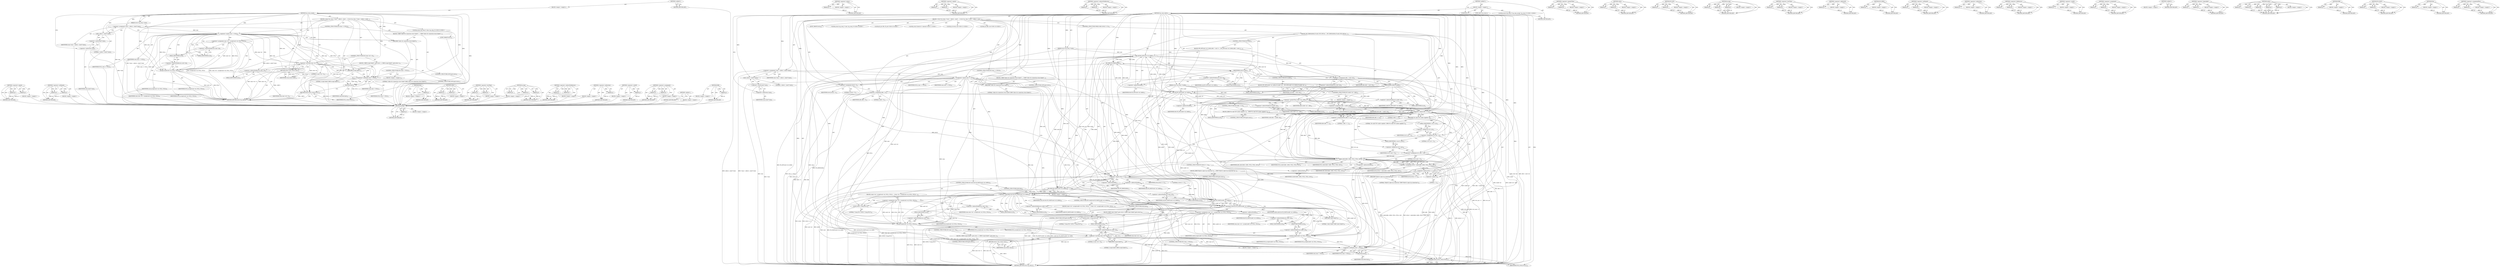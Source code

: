 digraph "&lt;operator&gt;.assignmentPlus" {
vulnerable_104 [label=<(METHOD,&lt;operator&gt;.equals)>];
vulnerable_105 [label=<(PARAM,p1)>];
vulnerable_106 [label=<(PARAM,p2)>];
vulnerable_107 [label=<(BLOCK,&lt;empty&gt;,&lt;empty&gt;)>];
vulnerable_108 [label=<(METHOD_RETURN,ANY)>];
vulnerable_129 [label=<(METHOD,&lt;operator&gt;.notEquals)>];
vulnerable_130 [label=<(PARAM,p1)>];
vulnerable_131 [label=<(PARAM,p2)>];
vulnerable_132 [label=<(BLOCK,&lt;empty&gt;,&lt;empty&gt;)>];
vulnerable_133 [label=<(METHOD_RETURN,ANY)>];
vulnerable_6 [label=<(METHOD,&lt;global&gt;)<SUB>1</SUB>>];
vulnerable_7 [label=<(BLOCK,&lt;empty&gt;,&lt;empty&gt;)<SUB>1</SUB>>];
vulnerable_8 [label=<(METHOD,tcp_conn_accept)<SUB>1</SUB>>];
vulnerable_9 [label=<(PARAM,struct tcp_sock_t *sock)<SUB>1</SUB>>];
vulnerable_10 [label=<(BLOCK,{
 	struct tcp_conn_t *conn = calloc(1, sizeof ...,{
 	struct tcp_conn_t *conn = calloc(1, sizeof ...)<SUB>2</SUB>>];
vulnerable_11 [label="<(LOCAL,struct tcp_conn_t* conn: tcp_conn_t*)<SUB>3</SUB>>"];
vulnerable_12 [label=<(&lt;operator&gt;.assignment,*conn = calloc(1, sizeof *conn))<SUB>3</SUB>>];
vulnerable_13 [label=<(IDENTIFIER,conn,*conn = calloc(1, sizeof *conn))<SUB>3</SUB>>];
vulnerable_14 [label=<(calloc,calloc(1, sizeof *conn))<SUB>3</SUB>>];
vulnerable_15 [label=<(LITERAL,1,calloc(1, sizeof *conn))<SUB>3</SUB>>];
vulnerable_16 [label=<(&lt;operator&gt;.sizeOf,sizeof *conn)<SUB>3</SUB>>];
vulnerable_17 [label=<(&lt;operator&gt;.indirection,*conn)<SUB>3</SUB>>];
vulnerable_18 [label=<(IDENTIFIER,conn,sizeof *conn)<SUB>3</SUB>>];
vulnerable_19 [label=<(CONTROL_STRUCTURE,IF,if (conn == NULL))<SUB>4</SUB>>];
vulnerable_20 [label=<(&lt;operator&gt;.equals,conn == NULL)<SUB>4</SUB>>];
vulnerable_21 [label=<(IDENTIFIER,conn,conn == NULL)<SUB>4</SUB>>];
vulnerable_22 [label=<(IDENTIFIER,NULL,conn == NULL)<SUB>4</SUB>>];
vulnerable_23 [label=<(BLOCK,{
 		ERR(&quot;Calloc for connection struct failed&quot;)...,{
 		ERR(&quot;Calloc for connection struct failed&quot;)...)<SUB>4</SUB>>];
vulnerable_24 [label=<(ERR,ERR(&quot;Calloc for connection struct failed&quot;))<SUB>5</SUB>>];
vulnerable_25 [label=<(LITERAL,&quot;Calloc for connection struct failed&quot;,ERR(&quot;Calloc for connection struct failed&quot;))<SUB>5</SUB>>];
vulnerable_26 [label=<(CONTROL_STRUCTURE,GOTO,goto error;)<SUB>6</SUB>>];
vulnerable_27 [label=<(&lt;operator&gt;.assignment,conn-&gt;sd = accept(sock-&gt;sd, NULL, NULL))<SUB>9</SUB>>];
vulnerable_28 [label=<(&lt;operator&gt;.indirectFieldAccess,conn-&gt;sd)<SUB>9</SUB>>];
vulnerable_29 [label=<(IDENTIFIER,conn,conn-&gt;sd = accept(sock-&gt;sd, NULL, NULL))<SUB>9</SUB>>];
vulnerable_30 [label=<(FIELD_IDENTIFIER,sd,sd)<SUB>9</SUB>>];
vulnerable_31 [label=<(accept,accept(sock-&gt;sd, NULL, NULL))<SUB>9</SUB>>];
vulnerable_32 [label=<(&lt;operator&gt;.indirectFieldAccess,sock-&gt;sd)<SUB>9</SUB>>];
vulnerable_33 [label=<(IDENTIFIER,sock,accept(sock-&gt;sd, NULL, NULL))<SUB>9</SUB>>];
vulnerable_34 [label=<(FIELD_IDENTIFIER,sd,sd)<SUB>9</SUB>>];
vulnerable_35 [label=<(IDENTIFIER,NULL,accept(sock-&gt;sd, NULL, NULL))<SUB>9</SUB>>];
vulnerable_36 [label=<(IDENTIFIER,NULL,accept(sock-&gt;sd, NULL, NULL))<SUB>9</SUB>>];
vulnerable_37 [label=<(CONTROL_STRUCTURE,IF,if (conn-&gt;sd &lt; 0))<SUB>10</SUB>>];
vulnerable_38 [label=<(&lt;operator&gt;.lessThan,conn-&gt;sd &lt; 0)<SUB>10</SUB>>];
vulnerable_39 [label=<(&lt;operator&gt;.indirectFieldAccess,conn-&gt;sd)<SUB>10</SUB>>];
vulnerable_40 [label=<(IDENTIFIER,conn,conn-&gt;sd &lt; 0)<SUB>10</SUB>>];
vulnerable_41 [label=<(FIELD_IDENTIFIER,sd,sd)<SUB>10</SUB>>];
vulnerable_42 [label=<(LITERAL,0,conn-&gt;sd &lt; 0)<SUB>10</SUB>>];
vulnerable_43 [label=<(BLOCK,{
 		ERR(&quot;accept failed&quot;);
 		goto error;
 	},{
 		ERR(&quot;accept failed&quot;);
 		goto error;
 	})<SUB>10</SUB>>];
vulnerable_44 [label=<(ERR,ERR(&quot;accept failed&quot;))<SUB>11</SUB>>];
vulnerable_45 [label=<(LITERAL,&quot;accept failed&quot;,ERR(&quot;accept failed&quot;))<SUB>11</SUB>>];
vulnerable_46 [label=<(CONTROL_STRUCTURE,GOTO,goto error;)<SUB>12</SUB>>];
vulnerable_47 [label=<(RETURN,return conn;,return conn;)<SUB>14</SUB>>];
vulnerable_48 [label=<(IDENTIFIER,conn,return conn;)<SUB>14</SUB>>];
vulnerable_49 [label=<(JUMP_TARGET,error)<SUB>16</SUB>>];
vulnerable_50 [label=<(CONTROL_STRUCTURE,IF,if (conn != NULL))<SUB>17</SUB>>];
vulnerable_51 [label=<(&lt;operator&gt;.notEquals,conn != NULL)<SUB>17</SUB>>];
vulnerable_52 [label=<(IDENTIFIER,conn,conn != NULL)<SUB>17</SUB>>];
vulnerable_53 [label=<(IDENTIFIER,NULL,conn != NULL)<SUB>17</SUB>>];
vulnerable_54 [label=<(BLOCK,&lt;empty&gt;,&lt;empty&gt;)<SUB>18</SUB>>];
vulnerable_55 [label=<(free,free(conn))<SUB>18</SUB>>];
vulnerable_56 [label=<(IDENTIFIER,conn,free(conn))<SUB>18</SUB>>];
vulnerable_57 [label=<(RETURN,return NULL;,return NULL;)<SUB>19</SUB>>];
vulnerable_58 [label=<(IDENTIFIER,NULL,return NULL;)<SUB>19</SUB>>];
vulnerable_59 [label=<(METHOD_RETURN,struct tcp_conn_t)<SUB>1</SUB>>];
vulnerable_61 [label=<(METHOD_RETURN,ANY)<SUB>1</SUB>>];
vulnerable_134 [label=<(METHOD,free)>];
vulnerable_135 [label=<(PARAM,p1)>];
vulnerable_136 [label=<(BLOCK,&lt;empty&gt;,&lt;empty&gt;)>];
vulnerable_137 [label=<(METHOD_RETURN,ANY)>];
vulnerable_91 [label=<(METHOD,calloc)>];
vulnerable_92 [label=<(PARAM,p1)>];
vulnerable_93 [label=<(PARAM,p2)>];
vulnerable_94 [label=<(BLOCK,&lt;empty&gt;,&lt;empty&gt;)>];
vulnerable_95 [label=<(METHOD_RETURN,ANY)>];
vulnerable_124 [label=<(METHOD,&lt;operator&gt;.lessThan)>];
vulnerable_125 [label=<(PARAM,p1)>];
vulnerable_126 [label=<(PARAM,p2)>];
vulnerable_127 [label=<(BLOCK,&lt;empty&gt;,&lt;empty&gt;)>];
vulnerable_128 [label=<(METHOD_RETURN,ANY)>];
vulnerable_118 [label=<(METHOD,accept)>];
vulnerable_119 [label=<(PARAM,p1)>];
vulnerable_120 [label=<(PARAM,p2)>];
vulnerable_121 [label=<(PARAM,p3)>];
vulnerable_122 [label=<(BLOCK,&lt;empty&gt;,&lt;empty&gt;)>];
vulnerable_123 [label=<(METHOD_RETURN,ANY)>];
vulnerable_113 [label=<(METHOD,&lt;operator&gt;.indirectFieldAccess)>];
vulnerable_114 [label=<(PARAM,p1)>];
vulnerable_115 [label=<(PARAM,p2)>];
vulnerable_116 [label=<(BLOCK,&lt;empty&gt;,&lt;empty&gt;)>];
vulnerable_117 [label=<(METHOD_RETURN,ANY)>];
vulnerable_100 [label=<(METHOD,&lt;operator&gt;.indirection)>];
vulnerable_101 [label=<(PARAM,p1)>];
vulnerable_102 [label=<(BLOCK,&lt;empty&gt;,&lt;empty&gt;)>];
vulnerable_103 [label=<(METHOD_RETURN,ANY)>];
vulnerable_96 [label=<(METHOD,&lt;operator&gt;.sizeOf)>];
vulnerable_97 [label=<(PARAM,p1)>];
vulnerable_98 [label=<(BLOCK,&lt;empty&gt;,&lt;empty&gt;)>];
vulnerable_99 [label=<(METHOD_RETURN,ANY)>];
vulnerable_86 [label=<(METHOD,&lt;operator&gt;.assignment)>];
vulnerable_87 [label=<(PARAM,p1)>];
vulnerable_88 [label=<(PARAM,p2)>];
vulnerable_89 [label=<(BLOCK,&lt;empty&gt;,&lt;empty&gt;)>];
vulnerable_90 [label=<(METHOD_RETURN,ANY)>];
vulnerable_80 [label=<(METHOD,&lt;global&gt;)<SUB>1</SUB>>];
vulnerable_81 [label=<(BLOCK,&lt;empty&gt;,&lt;empty&gt;)>];
vulnerable_82 [label=<(METHOD_RETURN,ANY)>];
vulnerable_109 [label=<(METHOD,ERR)>];
vulnerable_110 [label=<(PARAM,p1)>];
vulnerable_111 [label=<(BLOCK,&lt;empty&gt;,&lt;empty&gt;)>];
vulnerable_112 [label=<(METHOD_RETURN,ANY)>];
fixed_323 [label=<(METHOD,NOTE)>];
fixed_324 [label=<(PARAM,p1)>];
fixed_325 [label=<(BLOCK,&lt;empty&gt;,&lt;empty&gt;)>];
fixed_326 [label=<(METHOD_RETURN,ANY)>];
fixed_303 [label=<(METHOD,&lt;operator&gt;.minus)>];
fixed_304 [label=<(PARAM,p1)>];
fixed_305 [label=<(BLOCK,&lt;empty&gt;,&lt;empty&gt;)>];
fixed_306 [label=<(METHOD_RETURN,ANY)>];
fixed_253 [label=<(METHOD,&lt;operator&gt;.equals)>];
fixed_254 [label=<(PARAM,p1)>];
fixed_255 [label=<(PARAM,p2)>];
fixed_256 [label=<(BLOCK,&lt;empty&gt;,&lt;empty&gt;)>];
fixed_257 [label=<(METHOD_RETURN,ANY)>];
fixed_275 [label=<(METHOD,&lt;operator&gt;.indirectFieldAccess)>];
fixed_276 [label=<(PARAM,p1)>];
fixed_277 [label=<(PARAM,p2)>];
fixed_278 [label=<(BLOCK,&lt;empty&gt;,&lt;empty&gt;)>];
fixed_279 [label=<(METHOD_RETURN,ANY)>];
fixed_6 [label=<(METHOD,&lt;global&gt;)<SUB>1</SUB>>];
fixed_7 [label=<(BLOCK,&lt;empty&gt;,&lt;empty&gt;)<SUB>1</SUB>>];
fixed_8 [label=<(TYPE_DECL,tcp_conn_t)<SUB>1</SUB>>];
fixed_9 [label="<(LOCAL,struct tcp_conn_t* tcp_conn_accept: tcp_conn_t*)<SUB>1</SUB>>"];
fixed_10 [label=<(UNKNOWN,),))<SUB>1</SUB>>];
fixed_11 [label=<(METHOD,tcp_conn_select)<SUB>2</SUB>>];
fixed_12 [label=<(PARAM,struct tcp_sock_t *sock)<SUB>2</SUB>>];
fixed_13 [label=<(PARAM,struct tcp_sock_t *sock6)<SUB>3</SUB>>];
fixed_14 [label=<(BLOCK,{
 	struct tcp_conn_t *conn = calloc(1, sizeof ...,{
 	struct tcp_conn_t *conn = calloc(1, sizeof ...)<SUB>4</SUB>>];
fixed_15 [label="<(LOCAL,struct tcp_conn_t* conn: tcp_conn_t*)<SUB>5</SUB>>"];
fixed_16 [label=<(&lt;operator&gt;.assignment,*conn = calloc(1, sizeof *conn))<SUB>5</SUB>>];
fixed_17 [label=<(IDENTIFIER,conn,*conn = calloc(1, sizeof *conn))<SUB>5</SUB>>];
fixed_18 [label=<(calloc,calloc(1, sizeof *conn))<SUB>5</SUB>>];
fixed_19 [label=<(LITERAL,1,calloc(1, sizeof *conn))<SUB>5</SUB>>];
fixed_20 [label=<(&lt;operator&gt;.sizeOf,sizeof *conn)<SUB>5</SUB>>];
fixed_21 [label=<(&lt;operator&gt;.indirection,*conn)<SUB>5</SUB>>];
fixed_22 [label=<(IDENTIFIER,conn,sizeof *conn)<SUB>5</SUB>>];
fixed_23 [label=<(CONTROL_STRUCTURE,IF,if (conn == NULL))<SUB>6</SUB>>];
fixed_24 [label=<(&lt;operator&gt;.equals,conn == NULL)<SUB>6</SUB>>];
fixed_25 [label=<(IDENTIFIER,conn,conn == NULL)<SUB>6</SUB>>];
fixed_26 [label=<(IDENTIFIER,NULL,conn == NULL)<SUB>6</SUB>>];
fixed_27 [label=<(BLOCK,{
 		ERR(&quot;Calloc for connection struct failed&quot;)...,{
 		ERR(&quot;Calloc for connection struct failed&quot;)...)<SUB>6</SUB>>];
fixed_28 [label=<(ERR,ERR(&quot;Calloc for connection struct failed&quot;))<SUB>7</SUB>>];
fixed_29 [label=<(LITERAL,&quot;Calloc for connection struct failed&quot;,ERR(&quot;Calloc for connection struct failed&quot;))<SUB>7</SUB>>];
fixed_30 [label=<(CONTROL_STRUCTURE,GOTO,goto error;)<SUB>8</SUB>>];
fixed_31 [label="<(LOCAL,fd_set rfds: fd_set)<SUB>10</SUB>>"];
fixed_32 [label="<(LOCAL,struct timeval tv: timeval)<SUB>11</SUB>>"];
fixed_33 [label="<(LOCAL,int retval: int)<SUB>12</SUB>>"];
fixed_34 [label=<(&lt;operator&gt;.assignment,retval = 0)<SUB>12</SUB>>];
fixed_35 [label=<(IDENTIFIER,retval,retval = 0)<SUB>12</SUB>>];
fixed_36 [label=<(LITERAL,0,retval = 0)<SUB>12</SUB>>];
fixed_37 [label="<(LOCAL,int nfds: int)<SUB>13</SUB>>"];
fixed_38 [label=<(&lt;operator&gt;.assignment,nfds = 0)<SUB>13</SUB>>];
fixed_39 [label=<(IDENTIFIER,nfds,nfds = 0)<SUB>13</SUB>>];
fixed_40 [label=<(LITERAL,0,nfds = 0)<SUB>13</SUB>>];
fixed_41 [label=<(CONTROL_STRUCTURE,WHILE,while (retval == 0))<SUB>14</SUB>>];
fixed_42 [label=<(&lt;operator&gt;.equals,retval == 0)<SUB>14</SUB>>];
fixed_43 [label=<(IDENTIFIER,retval,retval == 0)<SUB>14</SUB>>];
fixed_44 [label=<(LITERAL,0,retval == 0)<SUB>14</SUB>>];
fixed_45 [label=<(BLOCK,{
		FD_ZERO(&amp;rfds);
		if (sock) {
			FD_SET(soc...,{
		FD_ZERO(&amp;rfds);
		if (sock) {
			FD_SET(soc...)<SUB>14</SUB>>];
fixed_46 [label=<(FD_ZERO,FD_ZERO(&amp;rfds))<SUB>15</SUB>>];
fixed_47 [label=<(&lt;operator&gt;.addressOf,&amp;rfds)<SUB>15</SUB>>];
fixed_48 [label=<(IDENTIFIER,rfds,FD_ZERO(&amp;rfds))<SUB>15</SUB>>];
fixed_49 [label=<(CONTROL_STRUCTURE,IF,if (sock))<SUB>16</SUB>>];
fixed_50 [label=<(IDENTIFIER,sock,if (sock))<SUB>16</SUB>>];
fixed_51 [label=<(BLOCK,{
			FD_SET(sock-&gt;sd, &amp;rfds);
			nfds = sock-&gt;s...,{
			FD_SET(sock-&gt;sd, &amp;rfds);
			nfds = sock-&gt;s...)<SUB>16</SUB>>];
fixed_52 [label=<(FD_SET,FD_SET(sock-&gt;sd, &amp;rfds))<SUB>17</SUB>>];
fixed_53 [label=<(&lt;operator&gt;.indirectFieldAccess,sock-&gt;sd)<SUB>17</SUB>>];
fixed_54 [label=<(IDENTIFIER,sock,FD_SET(sock-&gt;sd, &amp;rfds))<SUB>17</SUB>>];
fixed_55 [label=<(FIELD_IDENTIFIER,sd,sd)<SUB>17</SUB>>];
fixed_56 [label=<(&lt;operator&gt;.addressOf,&amp;rfds)<SUB>17</SUB>>];
fixed_57 [label=<(IDENTIFIER,rfds,FD_SET(sock-&gt;sd, &amp;rfds))<SUB>17</SUB>>];
fixed_58 [label=<(&lt;operator&gt;.assignment,nfds = sock-&gt;sd)<SUB>18</SUB>>];
fixed_59 [label=<(IDENTIFIER,nfds,nfds = sock-&gt;sd)<SUB>18</SUB>>];
fixed_60 [label=<(&lt;operator&gt;.indirectFieldAccess,sock-&gt;sd)<SUB>18</SUB>>];
fixed_61 [label=<(IDENTIFIER,sock,nfds = sock-&gt;sd)<SUB>18</SUB>>];
fixed_62 [label=<(FIELD_IDENTIFIER,sd,sd)<SUB>18</SUB>>];
fixed_63 [label=<(CONTROL_STRUCTURE,IF,if (sock6))<SUB>20</SUB>>];
fixed_64 [label=<(IDENTIFIER,sock6,if (sock6))<SUB>20</SUB>>];
fixed_65 [label=<(BLOCK,{
			FD_SET(sock6-&gt;sd, &amp;rfds);
			if (sock6-&gt;sd...,{
			FD_SET(sock6-&gt;sd, &amp;rfds);
			if (sock6-&gt;sd...)<SUB>20</SUB>>];
fixed_66 [label=<(FD_SET,FD_SET(sock6-&gt;sd, &amp;rfds))<SUB>21</SUB>>];
fixed_67 [label=<(&lt;operator&gt;.indirectFieldAccess,sock6-&gt;sd)<SUB>21</SUB>>];
fixed_68 [label=<(IDENTIFIER,sock6,FD_SET(sock6-&gt;sd, &amp;rfds))<SUB>21</SUB>>];
fixed_69 [label=<(FIELD_IDENTIFIER,sd,sd)<SUB>21</SUB>>];
fixed_70 [label=<(&lt;operator&gt;.addressOf,&amp;rfds)<SUB>21</SUB>>];
fixed_71 [label=<(IDENTIFIER,rfds,FD_SET(sock6-&gt;sd, &amp;rfds))<SUB>21</SUB>>];
fixed_72 [label=<(CONTROL_STRUCTURE,IF,if (sock6-&gt;sd &gt; nfds))<SUB>22</SUB>>];
fixed_73 [label=<(&lt;operator&gt;.greaterThan,sock6-&gt;sd &gt; nfds)<SUB>22</SUB>>];
fixed_74 [label=<(&lt;operator&gt;.indirectFieldAccess,sock6-&gt;sd)<SUB>22</SUB>>];
fixed_75 [label=<(IDENTIFIER,sock6,sock6-&gt;sd &gt; nfds)<SUB>22</SUB>>];
fixed_76 [label=<(FIELD_IDENTIFIER,sd,sd)<SUB>22</SUB>>];
fixed_77 [label=<(IDENTIFIER,nfds,sock6-&gt;sd &gt; nfds)<SUB>22</SUB>>];
fixed_78 [label=<(BLOCK,&lt;empty&gt;,&lt;empty&gt;)<SUB>23</SUB>>];
fixed_79 [label=<(&lt;operator&gt;.assignment,nfds = sock6-&gt;sd)<SUB>23</SUB>>];
fixed_80 [label=<(IDENTIFIER,nfds,nfds = sock6-&gt;sd)<SUB>23</SUB>>];
fixed_81 [label=<(&lt;operator&gt;.indirectFieldAccess,sock6-&gt;sd)<SUB>23</SUB>>];
fixed_82 [label=<(IDENTIFIER,sock6,nfds = sock6-&gt;sd)<SUB>23</SUB>>];
fixed_83 [label=<(FIELD_IDENTIFIER,sd,sd)<SUB>23</SUB>>];
fixed_84 [label=<(CONTROL_STRUCTURE,IF,if (nfds == 0))<SUB>25</SUB>>];
fixed_85 [label=<(&lt;operator&gt;.equals,nfds == 0)<SUB>25</SUB>>];
fixed_86 [label=<(IDENTIFIER,nfds,nfds == 0)<SUB>25</SUB>>];
fixed_87 [label=<(LITERAL,0,nfds == 0)<SUB>25</SUB>>];
fixed_88 [label=<(BLOCK,{
			ERR(&quot;No valid TCP socket supplied.&quot;);
			g...,{
			ERR(&quot;No valid TCP socket supplied.&quot;);
			g...)<SUB>25</SUB>>];
fixed_89 [label=<(ERR,ERR(&quot;No valid TCP socket supplied.&quot;))<SUB>26</SUB>>];
fixed_90 [label=<(LITERAL,&quot;No valid TCP socket supplied.&quot;,ERR(&quot;No valid TCP socket supplied.&quot;))<SUB>26</SUB>>];
fixed_91 [label=<(CONTROL_STRUCTURE,GOTO,goto error;)<SUB>27</SUB>>];
fixed_92 [label=<(&lt;operator&gt;.assignmentPlus,nfds += 1)<SUB>29</SUB>>];
fixed_93 [label=<(IDENTIFIER,nfds,nfds += 1)<SUB>29</SUB>>];
fixed_94 [label=<(LITERAL,1,nfds += 1)<SUB>29</SUB>>];
fixed_95 [label=<(&lt;operator&gt;.assignment,tv.tv_sec = 5)<SUB>31</SUB>>];
fixed_96 [label=<(&lt;operator&gt;.fieldAccess,tv.tv_sec)<SUB>31</SUB>>];
fixed_97 [label=<(IDENTIFIER,tv,tv.tv_sec = 5)<SUB>31</SUB>>];
fixed_98 [label=<(FIELD_IDENTIFIER,tv_sec,tv_sec)<SUB>31</SUB>>];
fixed_99 [label=<(LITERAL,5,tv.tv_sec = 5)<SUB>31</SUB>>];
fixed_100 [label=<(&lt;operator&gt;.assignment,tv.tv_usec = 0)<SUB>32</SUB>>];
fixed_101 [label=<(&lt;operator&gt;.fieldAccess,tv.tv_usec)<SUB>32</SUB>>];
fixed_102 [label=<(IDENTIFIER,tv,tv.tv_usec = 0)<SUB>32</SUB>>];
fixed_103 [label=<(FIELD_IDENTIFIER,tv_usec,tv_usec)<SUB>32</SUB>>];
fixed_104 [label=<(LITERAL,0,tv.tv_usec = 0)<SUB>32</SUB>>];
fixed_105 [label=<(&lt;operator&gt;.assignment,retval = select(nfds, &amp;rfds, NULL, NULL, &amp;tv))<SUB>33</SUB>>];
fixed_106 [label=<(IDENTIFIER,retval,retval = select(nfds, &amp;rfds, NULL, NULL, &amp;tv))<SUB>33</SUB>>];
fixed_107 [label=<(select,select(nfds, &amp;rfds, NULL, NULL, &amp;tv))<SUB>33</SUB>>];
fixed_108 [label=<(IDENTIFIER,nfds,select(nfds, &amp;rfds, NULL, NULL, &amp;tv))<SUB>33</SUB>>];
fixed_109 [label=<(&lt;operator&gt;.addressOf,&amp;rfds)<SUB>33</SUB>>];
fixed_110 [label=<(IDENTIFIER,rfds,select(nfds, &amp;rfds, NULL, NULL, &amp;tv))<SUB>33</SUB>>];
fixed_111 [label=<(IDENTIFIER,NULL,select(nfds, &amp;rfds, NULL, NULL, &amp;tv))<SUB>33</SUB>>];
fixed_112 [label=<(IDENTIFIER,NULL,select(nfds, &amp;rfds, NULL, NULL, &amp;tv))<SUB>33</SUB>>];
fixed_113 [label=<(&lt;operator&gt;.addressOf,&amp;tv)<SUB>33</SUB>>];
fixed_114 [label=<(IDENTIFIER,tv,select(nfds, &amp;rfds, NULL, NULL, &amp;tv))<SUB>33</SUB>>];
fixed_115 [label=<(CONTROL_STRUCTURE,IF,if (retval == -1))<SUB>34</SUB>>];
fixed_116 [label=<(&lt;operator&gt;.equals,retval == -1)<SUB>34</SUB>>];
fixed_117 [label=<(IDENTIFIER,retval,retval == -1)<SUB>34</SUB>>];
fixed_118 [label=<(&lt;operator&gt;.minus,-1)<SUB>34</SUB>>];
fixed_119 [label=<(LITERAL,1,-1)<SUB>34</SUB>>];
fixed_120 [label=<(BLOCK,{
			ERR(&quot;Failed to open tcp connection&quot;);
			g...,{
			ERR(&quot;Failed to open tcp connection&quot;);
			g...)<SUB>34</SUB>>];
fixed_121 [label=<(ERR,ERR(&quot;Failed to open tcp connection&quot;))<SUB>35</SUB>>];
fixed_122 [label=<(LITERAL,&quot;Failed to open tcp connection&quot;,ERR(&quot;Failed to open tcp connection&quot;))<SUB>35</SUB>>];
fixed_123 [label=<(CONTROL_STRUCTURE,GOTO,goto error;)<SUB>36</SUB>>];
fixed_124 [label=<(CONTROL_STRUCTURE,IF,if (sock &amp;&amp; FD_ISSET(sock-&gt;sd, &amp;rfds)))<SUB>40</SUB>>];
fixed_125 [label=<(&lt;operator&gt;.logicalAnd,sock &amp;&amp; FD_ISSET(sock-&gt;sd, &amp;rfds))<SUB>40</SUB>>];
fixed_126 [label=<(IDENTIFIER,sock,sock &amp;&amp; FD_ISSET(sock-&gt;sd, &amp;rfds))<SUB>40</SUB>>];
fixed_127 [label=<(FD_ISSET,FD_ISSET(sock-&gt;sd, &amp;rfds))<SUB>40</SUB>>];
fixed_128 [label=<(&lt;operator&gt;.indirectFieldAccess,sock-&gt;sd)<SUB>40</SUB>>];
fixed_129 [label=<(IDENTIFIER,sock,FD_ISSET(sock-&gt;sd, &amp;rfds))<SUB>40</SUB>>];
fixed_130 [label=<(FIELD_IDENTIFIER,sd,sd)<SUB>40</SUB>>];
fixed_131 [label=<(&lt;operator&gt;.addressOf,&amp;rfds)<SUB>40</SUB>>];
fixed_132 [label=<(IDENTIFIER,rfds,FD_ISSET(sock-&gt;sd, &amp;rfds))<SUB>40</SUB>>];
fixed_133 [label=<(BLOCK,{
		conn-&gt;sd = accept(sock-&gt;sd, NULL, NULL);
		...,{
		conn-&gt;sd = accept(sock-&gt;sd, NULL, NULL);
		...)<SUB>40</SUB>>];
fixed_134 [label=<(&lt;operator&gt;.assignment,conn-&gt;sd = accept(sock-&gt;sd, NULL, NULL))<SUB>41</SUB>>];
fixed_135 [label=<(&lt;operator&gt;.indirectFieldAccess,conn-&gt;sd)<SUB>41</SUB>>];
fixed_136 [label=<(IDENTIFIER,conn,conn-&gt;sd = accept(sock-&gt;sd, NULL, NULL))<SUB>41</SUB>>];
fixed_137 [label=<(FIELD_IDENTIFIER,sd,sd)<SUB>41</SUB>>];
fixed_138 [label=<(accept,accept(sock-&gt;sd, NULL, NULL))<SUB>41</SUB>>];
fixed_139 [label=<(&lt;operator&gt;.indirectFieldAccess,sock-&gt;sd)<SUB>41</SUB>>];
fixed_140 [label=<(IDENTIFIER,sock,accept(sock-&gt;sd, NULL, NULL))<SUB>41</SUB>>];
fixed_141 [label=<(FIELD_IDENTIFIER,sd,sd)<SUB>41</SUB>>];
fixed_142 [label=<(IDENTIFIER,NULL,accept(sock-&gt;sd, NULL, NULL))<SUB>41</SUB>>];
fixed_143 [label=<(IDENTIFIER,NULL,accept(sock-&gt;sd, NULL, NULL))<SUB>41</SUB>>];
fixed_144 [label=<(NOTE,NOTE (&quot;Using IPv4&quot;))<SUB>42</SUB>>];
fixed_145 [label=<(LITERAL,&quot;Using IPv4&quot;,NOTE (&quot;Using IPv4&quot;))<SUB>42</SUB>>];
fixed_146 [label=<(CONTROL_STRUCTURE,ELSE,else)<SUB>43</SUB>>];
fixed_147 [label=<(BLOCK,&lt;empty&gt;,&lt;empty&gt;)<SUB>43</SUB>>];
fixed_148 [label=<(CONTROL_STRUCTURE,IF,if (sock6 &amp;&amp; FD_ISSET(sock6-&gt;sd, &amp;rfds)))<SUB>43</SUB>>];
fixed_149 [label=<(&lt;operator&gt;.logicalAnd,sock6 &amp;&amp; FD_ISSET(sock6-&gt;sd, &amp;rfds))<SUB>43</SUB>>];
fixed_150 [label=<(IDENTIFIER,sock6,sock6 &amp;&amp; FD_ISSET(sock6-&gt;sd, &amp;rfds))<SUB>43</SUB>>];
fixed_151 [label=<(FD_ISSET,FD_ISSET(sock6-&gt;sd, &amp;rfds))<SUB>43</SUB>>];
fixed_152 [label=<(&lt;operator&gt;.indirectFieldAccess,sock6-&gt;sd)<SUB>43</SUB>>];
fixed_153 [label=<(IDENTIFIER,sock6,FD_ISSET(sock6-&gt;sd, &amp;rfds))<SUB>43</SUB>>];
fixed_154 [label=<(FIELD_IDENTIFIER,sd,sd)<SUB>43</SUB>>];
fixed_155 [label=<(&lt;operator&gt;.addressOf,&amp;rfds)<SUB>43</SUB>>];
fixed_156 [label=<(IDENTIFIER,rfds,FD_ISSET(sock6-&gt;sd, &amp;rfds))<SUB>43</SUB>>];
fixed_157 [label=<(BLOCK,{
		conn-&gt;sd = accept(sock6-&gt;sd, NULL, NULL);
	...,{
		conn-&gt;sd = accept(sock6-&gt;sd, NULL, NULL);
	...)<SUB>43</SUB>>];
fixed_158 [label=<(&lt;operator&gt;.assignment,conn-&gt;sd = accept(sock6-&gt;sd, NULL, NULL))<SUB>44</SUB>>];
fixed_159 [label=<(&lt;operator&gt;.indirectFieldAccess,conn-&gt;sd)<SUB>44</SUB>>];
fixed_160 [label=<(IDENTIFIER,conn,conn-&gt;sd = accept(sock6-&gt;sd, NULL, NULL))<SUB>44</SUB>>];
fixed_161 [label=<(FIELD_IDENTIFIER,sd,sd)<SUB>44</SUB>>];
fixed_162 [label=<(accept,accept(sock6-&gt;sd, NULL, NULL))<SUB>44</SUB>>];
fixed_163 [label=<(&lt;operator&gt;.indirectFieldAccess,sock6-&gt;sd)<SUB>44</SUB>>];
fixed_164 [label=<(IDENTIFIER,sock6,accept(sock6-&gt;sd, NULL, NULL))<SUB>44</SUB>>];
fixed_165 [label=<(FIELD_IDENTIFIER,sd,sd)<SUB>44</SUB>>];
fixed_166 [label=<(IDENTIFIER,NULL,accept(sock6-&gt;sd, NULL, NULL))<SUB>44</SUB>>];
fixed_167 [label=<(IDENTIFIER,NULL,accept(sock6-&gt;sd, NULL, NULL))<SUB>44</SUB>>];
fixed_168 [label=<(NOTE,NOTE (&quot;Using IPv6&quot;))<SUB>45</SUB>>];
fixed_169 [label=<(LITERAL,&quot;Using IPv6&quot;,NOTE (&quot;Using IPv6&quot;))<SUB>45</SUB>>];
fixed_170 [label=<(CONTROL_STRUCTURE,ELSE,else)<SUB>46</SUB>>];
fixed_171 [label=<(BLOCK,{
		ERR(&quot;select failed&quot;);
		goto error;
	},{
		ERR(&quot;select failed&quot;);
		goto error;
	})<SUB>46</SUB>>];
fixed_172 [label=<(ERR,ERR(&quot;select failed&quot;))<SUB>47</SUB>>];
fixed_173 [label=<(LITERAL,&quot;select failed&quot;,ERR(&quot;select failed&quot;))<SUB>47</SUB>>];
fixed_174 [label=<(CONTROL_STRUCTURE,GOTO,goto error;)<SUB>48</SUB>>];
fixed_175 [label=<(CONTROL_STRUCTURE,IF,if (conn-&gt;sd &lt; 0))<SUB>50</SUB>>];
fixed_176 [label=<(&lt;operator&gt;.lessThan,conn-&gt;sd &lt; 0)<SUB>50</SUB>>];
fixed_177 [label=<(&lt;operator&gt;.indirectFieldAccess,conn-&gt;sd)<SUB>50</SUB>>];
fixed_178 [label=<(IDENTIFIER,conn,conn-&gt;sd &lt; 0)<SUB>50</SUB>>];
fixed_179 [label=<(FIELD_IDENTIFIER,sd,sd)<SUB>50</SUB>>];
fixed_180 [label=<(LITERAL,0,conn-&gt;sd &lt; 0)<SUB>50</SUB>>];
fixed_181 [label=<(BLOCK,{
 		ERR(&quot;accept failed&quot;);
 		goto error;
 	},{
 		ERR(&quot;accept failed&quot;);
 		goto error;
 	})<SUB>50</SUB>>];
fixed_182 [label=<(ERR,ERR(&quot;accept failed&quot;))<SUB>51</SUB>>];
fixed_183 [label=<(LITERAL,&quot;accept failed&quot;,ERR(&quot;accept failed&quot;))<SUB>51</SUB>>];
fixed_184 [label=<(CONTROL_STRUCTURE,GOTO,goto error;)<SUB>52</SUB>>];
fixed_185 [label=<(RETURN,return conn;,return conn;)<SUB>54</SUB>>];
fixed_186 [label=<(IDENTIFIER,conn,return conn;)<SUB>54</SUB>>];
fixed_187 [label=<(JUMP_TARGET,error)<SUB>56</SUB>>];
fixed_188 [label=<(CONTROL_STRUCTURE,IF,if (conn != NULL))<SUB>57</SUB>>];
fixed_189 [label=<(&lt;operator&gt;.notEquals,conn != NULL)<SUB>57</SUB>>];
fixed_190 [label=<(IDENTIFIER,conn,conn != NULL)<SUB>57</SUB>>];
fixed_191 [label=<(IDENTIFIER,NULL,conn != NULL)<SUB>57</SUB>>];
fixed_192 [label=<(BLOCK,&lt;empty&gt;,&lt;empty&gt;)<SUB>58</SUB>>];
fixed_193 [label=<(free,free(conn))<SUB>58</SUB>>];
fixed_194 [label=<(IDENTIFIER,conn,free(conn))<SUB>58</SUB>>];
fixed_195 [label=<(RETURN,return NULL;,return NULL;)<SUB>59</SUB>>];
fixed_196 [label=<(IDENTIFIER,NULL,return NULL;)<SUB>59</SUB>>];
fixed_197 [label=<(METHOD_RETURN,struct tcp_conn_t)<SUB>2</SUB>>];
fixed_199 [label=<(METHOD_RETURN,ANY)<SUB>1</SUB>>];
fixed_280 [label=<(METHOD,&lt;operator&gt;.greaterThan)>];
fixed_281 [label=<(PARAM,p1)>];
fixed_282 [label=<(PARAM,p2)>];
fixed_283 [label=<(BLOCK,&lt;empty&gt;,&lt;empty&gt;)>];
fixed_284 [label=<(METHOD_RETURN,ANY)>];
fixed_240 [label=<(METHOD,calloc)>];
fixed_241 [label=<(PARAM,p1)>];
fixed_242 [label=<(PARAM,p2)>];
fixed_243 [label=<(BLOCK,&lt;empty&gt;,&lt;empty&gt;)>];
fixed_244 [label=<(METHOD_RETURN,ANY)>];
fixed_270 [label=<(METHOD,FD_SET)>];
fixed_271 [label=<(PARAM,p1)>];
fixed_272 [label=<(PARAM,p2)>];
fixed_273 [label=<(BLOCK,&lt;empty&gt;,&lt;empty&gt;)>];
fixed_274 [label=<(METHOD_RETURN,ANY)>];
fixed_317 [label=<(METHOD,accept)>];
fixed_318 [label=<(PARAM,p1)>];
fixed_319 [label=<(PARAM,p2)>];
fixed_320 [label=<(PARAM,p3)>];
fixed_321 [label=<(BLOCK,&lt;empty&gt;,&lt;empty&gt;)>];
fixed_322 [label=<(METHOD_RETURN,ANY)>];
fixed_327 [label=<(METHOD,&lt;operator&gt;.lessThan)>];
fixed_328 [label=<(PARAM,p1)>];
fixed_329 [label=<(PARAM,p2)>];
fixed_330 [label=<(BLOCK,&lt;empty&gt;,&lt;empty&gt;)>];
fixed_331 [label=<(METHOD_RETURN,ANY)>];
fixed_266 [label=<(METHOD,&lt;operator&gt;.addressOf)>];
fixed_267 [label=<(PARAM,p1)>];
fixed_268 [label=<(BLOCK,&lt;empty&gt;,&lt;empty&gt;)>];
fixed_269 [label=<(METHOD_RETURN,ANY)>];
fixed_262 [label=<(METHOD,FD_ZERO)>];
fixed_263 [label=<(PARAM,p1)>];
fixed_264 [label=<(BLOCK,&lt;empty&gt;,&lt;empty&gt;)>];
fixed_265 [label=<(METHOD_RETURN,ANY)>];
fixed_332 [label=<(METHOD,&lt;operator&gt;.notEquals)>];
fixed_333 [label=<(PARAM,p1)>];
fixed_334 [label=<(PARAM,p2)>];
fixed_335 [label=<(BLOCK,&lt;empty&gt;,&lt;empty&gt;)>];
fixed_336 [label=<(METHOD_RETURN,ANY)>];
fixed_249 [label=<(METHOD,&lt;operator&gt;.indirection)>];
fixed_250 [label=<(PARAM,p1)>];
fixed_251 [label=<(BLOCK,&lt;empty&gt;,&lt;empty&gt;)>];
fixed_252 [label=<(METHOD_RETURN,ANY)>];
fixed_290 [label=<(METHOD,&lt;operator&gt;.fieldAccess)>];
fixed_291 [label=<(PARAM,p1)>];
fixed_292 [label=<(PARAM,p2)>];
fixed_293 [label=<(BLOCK,&lt;empty&gt;,&lt;empty&gt;)>];
fixed_294 [label=<(METHOD_RETURN,ANY)>];
fixed_245 [label=<(METHOD,&lt;operator&gt;.sizeOf)>];
fixed_246 [label=<(PARAM,p1)>];
fixed_247 [label=<(BLOCK,&lt;empty&gt;,&lt;empty&gt;)>];
fixed_248 [label=<(METHOD_RETURN,ANY)>];
fixed_235 [label=<(METHOD,&lt;operator&gt;.assignment)>];
fixed_236 [label=<(PARAM,p1)>];
fixed_237 [label=<(PARAM,p2)>];
fixed_238 [label=<(BLOCK,&lt;empty&gt;,&lt;empty&gt;)>];
fixed_239 [label=<(METHOD_RETURN,ANY)>];
fixed_229 [label=<(METHOD,&lt;global&gt;)<SUB>1</SUB>>];
fixed_230 [label=<(BLOCK,&lt;empty&gt;,&lt;empty&gt;)>];
fixed_231 [label=<(METHOD_RETURN,ANY)>];
fixed_307 [label=<(METHOD,&lt;operator&gt;.logicalAnd)>];
fixed_308 [label=<(PARAM,p1)>];
fixed_309 [label=<(PARAM,p2)>];
fixed_310 [label=<(BLOCK,&lt;empty&gt;,&lt;empty&gt;)>];
fixed_311 [label=<(METHOD_RETURN,ANY)>];
fixed_295 [label=<(METHOD,select)>];
fixed_296 [label=<(PARAM,p1)>];
fixed_297 [label=<(PARAM,p2)>];
fixed_298 [label=<(PARAM,p3)>];
fixed_299 [label=<(PARAM,p4)>];
fixed_300 [label=<(PARAM,p5)>];
fixed_301 [label=<(BLOCK,&lt;empty&gt;,&lt;empty&gt;)>];
fixed_302 [label=<(METHOD_RETURN,ANY)>];
fixed_258 [label=<(METHOD,ERR)>];
fixed_259 [label=<(PARAM,p1)>];
fixed_260 [label=<(BLOCK,&lt;empty&gt;,&lt;empty&gt;)>];
fixed_261 [label=<(METHOD_RETURN,ANY)>];
fixed_312 [label=<(METHOD,FD_ISSET)>];
fixed_313 [label=<(PARAM,p1)>];
fixed_314 [label=<(PARAM,p2)>];
fixed_315 [label=<(BLOCK,&lt;empty&gt;,&lt;empty&gt;)>];
fixed_316 [label=<(METHOD_RETURN,ANY)>];
fixed_337 [label=<(METHOD,free)>];
fixed_338 [label=<(PARAM,p1)>];
fixed_339 [label=<(BLOCK,&lt;empty&gt;,&lt;empty&gt;)>];
fixed_340 [label=<(METHOD_RETURN,ANY)>];
fixed_285 [label=<(METHOD,&lt;operator&gt;.assignmentPlus)>];
fixed_286 [label=<(PARAM,p1)>];
fixed_287 [label=<(PARAM,p2)>];
fixed_288 [label=<(BLOCK,&lt;empty&gt;,&lt;empty&gt;)>];
fixed_289 [label=<(METHOD_RETURN,ANY)>];
vulnerable_104 -> vulnerable_105  [key=0, label="AST: "];
vulnerable_104 -> vulnerable_105  [key=1, label="DDG: "];
vulnerable_104 -> vulnerable_107  [key=0, label="AST: "];
vulnerable_104 -> vulnerable_106  [key=0, label="AST: "];
vulnerable_104 -> vulnerable_106  [key=1, label="DDG: "];
vulnerable_104 -> vulnerable_108  [key=0, label="AST: "];
vulnerable_104 -> vulnerable_108  [key=1, label="CFG: "];
vulnerable_105 -> vulnerable_108  [key=0, label="DDG: p1"];
vulnerable_106 -> vulnerable_108  [key=0, label="DDG: p2"];
vulnerable_107 -> fixed_323  [key=0];
vulnerable_108 -> fixed_323  [key=0];
vulnerable_129 -> vulnerable_130  [key=0, label="AST: "];
vulnerable_129 -> vulnerable_130  [key=1, label="DDG: "];
vulnerable_129 -> vulnerable_132  [key=0, label="AST: "];
vulnerable_129 -> vulnerable_131  [key=0, label="AST: "];
vulnerable_129 -> vulnerable_131  [key=1, label="DDG: "];
vulnerable_129 -> vulnerable_133  [key=0, label="AST: "];
vulnerable_129 -> vulnerable_133  [key=1, label="CFG: "];
vulnerable_130 -> vulnerable_133  [key=0, label="DDG: p1"];
vulnerable_131 -> vulnerable_133  [key=0, label="DDG: p2"];
vulnerable_132 -> fixed_323  [key=0];
vulnerable_133 -> fixed_323  [key=0];
vulnerable_6 -> vulnerable_7  [key=0, label="AST: "];
vulnerable_6 -> vulnerable_61  [key=0, label="AST: "];
vulnerable_6 -> vulnerable_61  [key=1, label="CFG: "];
vulnerable_7 -> vulnerable_8  [key=0, label="AST: "];
vulnerable_8 -> vulnerable_9  [key=0, label="AST: "];
vulnerable_8 -> vulnerable_9  [key=1, label="DDG: "];
vulnerable_8 -> vulnerable_10  [key=0, label="AST: "];
vulnerable_8 -> vulnerable_59  [key=0, label="AST: "];
vulnerable_8 -> vulnerable_17  [key=0, label="CFG: "];
vulnerable_8 -> vulnerable_12  [key=0, label="DDG: "];
vulnerable_8 -> vulnerable_48  [key=0, label="DDG: "];
vulnerable_8 -> vulnerable_58  [key=0, label="DDG: "];
vulnerable_8 -> vulnerable_14  [key=0, label="DDG: "];
vulnerable_8 -> vulnerable_20  [key=0, label="DDG: "];
vulnerable_8 -> vulnerable_31  [key=0, label="DDG: "];
vulnerable_8 -> vulnerable_38  [key=0, label="DDG: "];
vulnerable_8 -> vulnerable_51  [key=0, label="DDG: "];
vulnerable_8 -> vulnerable_24  [key=0, label="DDG: "];
vulnerable_8 -> vulnerable_44  [key=0, label="DDG: "];
vulnerable_8 -> vulnerable_55  [key=0, label="DDG: "];
vulnerable_9 -> vulnerable_59  [key=0, label="DDG: sock"];
vulnerable_9 -> vulnerable_31  [key=0, label="DDG: sock"];
vulnerable_10 -> vulnerable_11  [key=0, label="AST: "];
vulnerable_10 -> vulnerable_12  [key=0, label="AST: "];
vulnerable_10 -> vulnerable_19  [key=0, label="AST: "];
vulnerable_10 -> vulnerable_27  [key=0, label="AST: "];
vulnerable_10 -> vulnerable_37  [key=0, label="AST: "];
vulnerable_10 -> vulnerable_47  [key=0, label="AST: "];
vulnerable_10 -> vulnerable_49  [key=0, label="AST: "];
vulnerable_10 -> vulnerable_50  [key=0, label="AST: "];
vulnerable_10 -> vulnerable_57  [key=0, label="AST: "];
vulnerable_11 -> fixed_323  [key=0];
vulnerable_12 -> vulnerable_13  [key=0, label="AST: "];
vulnerable_12 -> vulnerable_14  [key=0, label="AST: "];
vulnerable_12 -> vulnerable_20  [key=0, label="CFG: "];
vulnerable_12 -> vulnerable_20  [key=1, label="DDG: conn"];
vulnerable_12 -> vulnerable_59  [key=0, label="DDG: calloc(1, sizeof *conn)"];
vulnerable_12 -> vulnerable_59  [key=1, label="DDG: *conn = calloc(1, sizeof *conn)"];
vulnerable_13 -> fixed_323  [key=0];
vulnerable_14 -> vulnerable_15  [key=0, label="AST: "];
vulnerable_14 -> vulnerable_16  [key=0, label="AST: "];
vulnerable_14 -> vulnerable_12  [key=0, label="CFG: "];
vulnerable_15 -> fixed_323  [key=0];
vulnerable_16 -> vulnerable_17  [key=0, label="AST: "];
vulnerable_16 -> vulnerable_14  [key=0, label="CFG: "];
vulnerable_16 -> vulnerable_59  [key=0, label="DDG: *conn"];
vulnerable_17 -> vulnerable_18  [key=0, label="AST: "];
vulnerable_17 -> vulnerable_16  [key=0, label="CFG: "];
vulnerable_18 -> fixed_323  [key=0];
vulnerable_19 -> vulnerable_20  [key=0, label="AST: "];
vulnerable_19 -> vulnerable_23  [key=0, label="AST: "];
vulnerable_20 -> vulnerable_21  [key=0, label="AST: "];
vulnerable_20 -> vulnerable_22  [key=0, label="AST: "];
vulnerable_20 -> vulnerable_24  [key=0, label="CFG: "];
vulnerable_20 -> vulnerable_24  [key=1, label="CDG: "];
vulnerable_20 -> vulnerable_30  [key=0, label="CFG: "];
vulnerable_20 -> vulnerable_30  [key=1, label="CDG: "];
vulnerable_20 -> vulnerable_59  [key=0, label="DDG: conn"];
vulnerable_20 -> vulnerable_59  [key=1, label="DDG: conn == NULL"];
vulnerable_20 -> vulnerable_48  [key=0, label="DDG: conn"];
vulnerable_20 -> vulnerable_31  [key=0, label="DDG: NULL"];
vulnerable_20 -> vulnerable_31  [key=1, label="CDG: "];
vulnerable_20 -> vulnerable_38  [key=0, label="DDG: conn"];
vulnerable_20 -> vulnerable_38  [key=1, label="CDG: "];
vulnerable_20 -> vulnerable_51  [key=0, label="DDG: conn"];
vulnerable_20 -> vulnerable_51  [key=1, label="DDG: NULL"];
vulnerable_20 -> vulnerable_51  [key=2, label="CDG: "];
vulnerable_20 -> vulnerable_34  [key=0, label="CDG: "];
vulnerable_20 -> vulnerable_32  [key=0, label="CDG: "];
vulnerable_20 -> vulnerable_57  [key=0, label="CDG: "];
vulnerable_20 -> vulnerable_28  [key=0, label="CDG: "];
vulnerable_20 -> vulnerable_41  [key=0, label="CDG: "];
vulnerable_20 -> vulnerable_27  [key=0, label="CDG: "];
vulnerable_20 -> vulnerable_39  [key=0, label="CDG: "];
vulnerable_21 -> fixed_323  [key=0];
vulnerable_22 -> fixed_323  [key=0];
vulnerable_23 -> vulnerable_24  [key=0, label="AST: "];
vulnerable_23 -> vulnerable_26  [key=0, label="AST: "];
vulnerable_24 -> vulnerable_25  [key=0, label="AST: "];
vulnerable_24 -> vulnerable_51  [key=0, label="CFG: "];
vulnerable_25 -> fixed_323  [key=0];
vulnerable_26 -> fixed_323  [key=0];
vulnerable_27 -> vulnerable_28  [key=0, label="AST: "];
vulnerable_27 -> vulnerable_31  [key=0, label="AST: "];
vulnerable_27 -> vulnerable_41  [key=0, label="CFG: "];
vulnerable_27 -> vulnerable_59  [key=0, label="DDG: accept(sock-&gt;sd, NULL, NULL)"];
vulnerable_27 -> vulnerable_59  [key=1, label="DDG: conn-&gt;sd = accept(sock-&gt;sd, NULL, NULL)"];
vulnerable_27 -> vulnerable_38  [key=0, label="DDG: conn-&gt;sd"];
vulnerable_28 -> vulnerable_29  [key=0, label="AST: "];
vulnerable_28 -> vulnerable_30  [key=0, label="AST: "];
vulnerable_28 -> vulnerable_34  [key=0, label="CFG: "];
vulnerable_29 -> fixed_323  [key=0];
vulnerable_30 -> vulnerable_28  [key=0, label="CFG: "];
vulnerable_31 -> vulnerable_32  [key=0, label="AST: "];
vulnerable_31 -> vulnerable_35  [key=0, label="AST: "];
vulnerable_31 -> vulnerable_36  [key=0, label="AST: "];
vulnerable_31 -> vulnerable_27  [key=0, label="CFG: "];
vulnerable_31 -> vulnerable_27  [key=1, label="DDG: sock-&gt;sd"];
vulnerable_31 -> vulnerable_27  [key=2, label="DDG: NULL"];
vulnerable_31 -> vulnerable_59  [key=0, label="DDG: sock-&gt;sd"];
vulnerable_31 -> vulnerable_59  [key=1, label="DDG: NULL"];
vulnerable_31 -> vulnerable_51  [key=0, label="DDG: NULL"];
vulnerable_32 -> vulnerable_33  [key=0, label="AST: "];
vulnerable_32 -> vulnerable_34  [key=0, label="AST: "];
vulnerable_32 -> vulnerable_31  [key=0, label="CFG: "];
vulnerable_33 -> fixed_323  [key=0];
vulnerable_34 -> vulnerable_32  [key=0, label="CFG: "];
vulnerable_35 -> fixed_323  [key=0];
vulnerable_36 -> fixed_323  [key=0];
vulnerable_37 -> vulnerable_38  [key=0, label="AST: "];
vulnerable_37 -> vulnerable_43  [key=0, label="AST: "];
vulnerable_38 -> vulnerable_39  [key=0, label="AST: "];
vulnerable_38 -> vulnerable_42  [key=0, label="AST: "];
vulnerable_38 -> vulnerable_44  [key=0, label="CFG: "];
vulnerable_38 -> vulnerable_44  [key=1, label="CDG: "];
vulnerable_38 -> vulnerable_47  [key=0, label="CFG: "];
vulnerable_38 -> vulnerable_47  [key=1, label="CDG: "];
vulnerable_38 -> vulnerable_59  [key=0, label="DDG: conn-&gt;sd"];
vulnerable_38 -> vulnerable_59  [key=1, label="DDG: conn-&gt;sd &lt; 0"];
vulnerable_38 -> vulnerable_48  [key=0, label="DDG: conn-&gt;sd"];
vulnerable_38 -> vulnerable_51  [key=0, label="DDG: conn-&gt;sd"];
vulnerable_38 -> vulnerable_51  [key=1, label="CDG: "];
vulnerable_38 -> vulnerable_55  [key=0, label="DDG: conn-&gt;sd"];
vulnerable_38 -> vulnerable_57  [key=0, label="CDG: "];
vulnerable_39 -> vulnerable_40  [key=0, label="AST: "];
vulnerable_39 -> vulnerable_41  [key=0, label="AST: "];
vulnerable_39 -> vulnerable_38  [key=0, label="CFG: "];
vulnerable_40 -> fixed_323  [key=0];
vulnerable_41 -> vulnerable_39  [key=0, label="CFG: "];
vulnerable_42 -> fixed_323  [key=0];
vulnerable_43 -> vulnerable_44  [key=0, label="AST: "];
vulnerable_43 -> vulnerable_46  [key=0, label="AST: "];
vulnerable_44 -> vulnerable_45  [key=0, label="AST: "];
vulnerable_44 -> vulnerable_51  [key=0, label="CFG: "];
vulnerable_45 -> fixed_323  [key=0];
vulnerable_46 -> fixed_323  [key=0];
vulnerable_47 -> vulnerable_48  [key=0, label="AST: "];
vulnerable_47 -> vulnerable_59  [key=0, label="CFG: "];
vulnerable_47 -> vulnerable_59  [key=1, label="DDG: &lt;RET&gt;"];
vulnerable_48 -> vulnerable_47  [key=0, label="DDG: conn"];
vulnerable_49 -> fixed_323  [key=0];
vulnerable_50 -> vulnerable_51  [key=0, label="AST: "];
vulnerable_50 -> vulnerable_54  [key=0, label="AST: "];
vulnerable_51 -> vulnerable_52  [key=0, label="AST: "];
vulnerable_51 -> vulnerable_53  [key=0, label="AST: "];
vulnerable_51 -> vulnerable_55  [key=0, label="CFG: "];
vulnerable_51 -> vulnerable_55  [key=1, label="DDG: conn"];
vulnerable_51 -> vulnerable_55  [key=2, label="CDG: "];
vulnerable_51 -> vulnerable_57  [key=0, label="CFG: "];
vulnerable_51 -> vulnerable_58  [key=0, label="DDG: NULL"];
vulnerable_52 -> fixed_323  [key=0];
vulnerable_53 -> fixed_323  [key=0];
vulnerable_54 -> vulnerable_55  [key=0, label="AST: "];
vulnerable_55 -> vulnerable_56  [key=0, label="AST: "];
vulnerable_55 -> vulnerable_57  [key=0, label="CFG: "];
vulnerable_56 -> fixed_323  [key=0];
vulnerable_57 -> vulnerable_58  [key=0, label="AST: "];
vulnerable_57 -> vulnerable_59  [key=0, label="CFG: "];
vulnerable_57 -> vulnerable_59  [key=1, label="DDG: &lt;RET&gt;"];
vulnerable_58 -> vulnerable_57  [key=0, label="DDG: NULL"];
vulnerable_59 -> fixed_323  [key=0];
vulnerable_61 -> fixed_323  [key=0];
vulnerable_134 -> vulnerable_135  [key=0, label="AST: "];
vulnerable_134 -> vulnerable_135  [key=1, label="DDG: "];
vulnerable_134 -> vulnerable_136  [key=0, label="AST: "];
vulnerable_134 -> vulnerable_137  [key=0, label="AST: "];
vulnerable_134 -> vulnerable_137  [key=1, label="CFG: "];
vulnerable_135 -> vulnerable_137  [key=0, label="DDG: p1"];
vulnerable_136 -> fixed_323  [key=0];
vulnerable_137 -> fixed_323  [key=0];
vulnerable_91 -> vulnerable_92  [key=0, label="AST: "];
vulnerable_91 -> vulnerable_92  [key=1, label="DDG: "];
vulnerable_91 -> vulnerable_94  [key=0, label="AST: "];
vulnerable_91 -> vulnerable_93  [key=0, label="AST: "];
vulnerable_91 -> vulnerable_93  [key=1, label="DDG: "];
vulnerable_91 -> vulnerable_95  [key=0, label="AST: "];
vulnerable_91 -> vulnerable_95  [key=1, label="CFG: "];
vulnerable_92 -> vulnerable_95  [key=0, label="DDG: p1"];
vulnerable_93 -> vulnerable_95  [key=0, label="DDG: p2"];
vulnerable_94 -> fixed_323  [key=0];
vulnerable_95 -> fixed_323  [key=0];
vulnerable_124 -> vulnerable_125  [key=0, label="AST: "];
vulnerable_124 -> vulnerable_125  [key=1, label="DDG: "];
vulnerable_124 -> vulnerable_127  [key=0, label="AST: "];
vulnerable_124 -> vulnerable_126  [key=0, label="AST: "];
vulnerable_124 -> vulnerable_126  [key=1, label="DDG: "];
vulnerable_124 -> vulnerable_128  [key=0, label="AST: "];
vulnerable_124 -> vulnerable_128  [key=1, label="CFG: "];
vulnerable_125 -> vulnerable_128  [key=0, label="DDG: p1"];
vulnerable_126 -> vulnerable_128  [key=0, label="DDG: p2"];
vulnerable_127 -> fixed_323  [key=0];
vulnerable_128 -> fixed_323  [key=0];
vulnerable_118 -> vulnerable_119  [key=0, label="AST: "];
vulnerable_118 -> vulnerable_119  [key=1, label="DDG: "];
vulnerable_118 -> vulnerable_122  [key=0, label="AST: "];
vulnerable_118 -> vulnerable_120  [key=0, label="AST: "];
vulnerable_118 -> vulnerable_120  [key=1, label="DDG: "];
vulnerable_118 -> vulnerable_123  [key=0, label="AST: "];
vulnerable_118 -> vulnerable_123  [key=1, label="CFG: "];
vulnerable_118 -> vulnerable_121  [key=0, label="AST: "];
vulnerable_118 -> vulnerable_121  [key=1, label="DDG: "];
vulnerable_119 -> vulnerable_123  [key=0, label="DDG: p1"];
vulnerable_120 -> vulnerable_123  [key=0, label="DDG: p2"];
vulnerable_121 -> vulnerable_123  [key=0, label="DDG: p3"];
vulnerable_122 -> fixed_323  [key=0];
vulnerable_123 -> fixed_323  [key=0];
vulnerable_113 -> vulnerable_114  [key=0, label="AST: "];
vulnerable_113 -> vulnerable_114  [key=1, label="DDG: "];
vulnerable_113 -> vulnerable_116  [key=0, label="AST: "];
vulnerable_113 -> vulnerable_115  [key=0, label="AST: "];
vulnerable_113 -> vulnerable_115  [key=1, label="DDG: "];
vulnerable_113 -> vulnerable_117  [key=0, label="AST: "];
vulnerable_113 -> vulnerable_117  [key=1, label="CFG: "];
vulnerable_114 -> vulnerable_117  [key=0, label="DDG: p1"];
vulnerable_115 -> vulnerable_117  [key=0, label="DDG: p2"];
vulnerable_116 -> fixed_323  [key=0];
vulnerable_117 -> fixed_323  [key=0];
vulnerable_100 -> vulnerable_101  [key=0, label="AST: "];
vulnerable_100 -> vulnerable_101  [key=1, label="DDG: "];
vulnerable_100 -> vulnerable_102  [key=0, label="AST: "];
vulnerable_100 -> vulnerable_103  [key=0, label="AST: "];
vulnerable_100 -> vulnerable_103  [key=1, label="CFG: "];
vulnerable_101 -> vulnerable_103  [key=0, label="DDG: p1"];
vulnerable_102 -> fixed_323  [key=0];
vulnerable_103 -> fixed_323  [key=0];
vulnerable_96 -> vulnerable_97  [key=0, label="AST: "];
vulnerable_96 -> vulnerable_97  [key=1, label="DDG: "];
vulnerable_96 -> vulnerable_98  [key=0, label="AST: "];
vulnerable_96 -> vulnerable_99  [key=0, label="AST: "];
vulnerable_96 -> vulnerable_99  [key=1, label="CFG: "];
vulnerable_97 -> vulnerable_99  [key=0, label="DDG: p1"];
vulnerable_98 -> fixed_323  [key=0];
vulnerable_99 -> fixed_323  [key=0];
vulnerable_86 -> vulnerable_87  [key=0, label="AST: "];
vulnerable_86 -> vulnerable_87  [key=1, label="DDG: "];
vulnerable_86 -> vulnerable_89  [key=0, label="AST: "];
vulnerable_86 -> vulnerable_88  [key=0, label="AST: "];
vulnerable_86 -> vulnerable_88  [key=1, label="DDG: "];
vulnerable_86 -> vulnerable_90  [key=0, label="AST: "];
vulnerable_86 -> vulnerable_90  [key=1, label="CFG: "];
vulnerable_87 -> vulnerable_90  [key=0, label="DDG: p1"];
vulnerable_88 -> vulnerable_90  [key=0, label="DDG: p2"];
vulnerable_89 -> fixed_323  [key=0];
vulnerable_90 -> fixed_323  [key=0];
vulnerable_80 -> vulnerable_81  [key=0, label="AST: "];
vulnerable_80 -> vulnerable_82  [key=0, label="AST: "];
vulnerable_80 -> vulnerable_82  [key=1, label="CFG: "];
vulnerable_81 -> fixed_323  [key=0];
vulnerable_82 -> fixed_323  [key=0];
vulnerable_109 -> vulnerable_110  [key=0, label="AST: "];
vulnerable_109 -> vulnerable_110  [key=1, label="DDG: "];
vulnerable_109 -> vulnerable_111  [key=0, label="AST: "];
vulnerable_109 -> vulnerable_112  [key=0, label="AST: "];
vulnerable_109 -> vulnerable_112  [key=1, label="CFG: "];
vulnerable_110 -> vulnerable_112  [key=0, label="DDG: p1"];
vulnerable_111 -> fixed_323  [key=0];
vulnerable_112 -> fixed_323  [key=0];
fixed_323 -> fixed_324  [key=0, label="AST: "];
fixed_323 -> fixed_324  [key=1, label="DDG: "];
fixed_323 -> fixed_325  [key=0, label="AST: "];
fixed_323 -> fixed_326  [key=0, label="AST: "];
fixed_323 -> fixed_326  [key=1, label="CFG: "];
fixed_324 -> fixed_326  [key=0, label="DDG: p1"];
fixed_303 -> fixed_304  [key=0, label="AST: "];
fixed_303 -> fixed_304  [key=1, label="DDG: "];
fixed_303 -> fixed_305  [key=0, label="AST: "];
fixed_303 -> fixed_306  [key=0, label="AST: "];
fixed_303 -> fixed_306  [key=1, label="CFG: "];
fixed_304 -> fixed_306  [key=0, label="DDG: p1"];
fixed_253 -> fixed_254  [key=0, label="AST: "];
fixed_253 -> fixed_254  [key=1, label="DDG: "];
fixed_253 -> fixed_256  [key=0, label="AST: "];
fixed_253 -> fixed_255  [key=0, label="AST: "];
fixed_253 -> fixed_255  [key=1, label="DDG: "];
fixed_253 -> fixed_257  [key=0, label="AST: "];
fixed_253 -> fixed_257  [key=1, label="CFG: "];
fixed_254 -> fixed_257  [key=0, label="DDG: p1"];
fixed_255 -> fixed_257  [key=0, label="DDG: p2"];
fixed_275 -> fixed_276  [key=0, label="AST: "];
fixed_275 -> fixed_276  [key=1, label="DDG: "];
fixed_275 -> fixed_278  [key=0, label="AST: "];
fixed_275 -> fixed_277  [key=0, label="AST: "];
fixed_275 -> fixed_277  [key=1, label="DDG: "];
fixed_275 -> fixed_279  [key=0, label="AST: "];
fixed_275 -> fixed_279  [key=1, label="CFG: "];
fixed_276 -> fixed_279  [key=0, label="DDG: p1"];
fixed_277 -> fixed_279  [key=0, label="DDG: p2"];
fixed_6 -> fixed_7  [key=0, label="AST: "];
fixed_6 -> fixed_199  [key=0, label="AST: "];
fixed_6 -> fixed_10  [key=0, label="CFG: "];
fixed_7 -> fixed_8  [key=0, label="AST: "];
fixed_7 -> fixed_9  [key=0, label="AST: "];
fixed_7 -> fixed_10  [key=0, label="AST: "];
fixed_7 -> fixed_11  [key=0, label="AST: "];
fixed_10 -> fixed_199  [key=0, label="CFG: "];
fixed_11 -> fixed_12  [key=0, label="AST: "];
fixed_11 -> fixed_12  [key=1, label="DDG: "];
fixed_11 -> fixed_13  [key=0, label="AST: "];
fixed_11 -> fixed_13  [key=1, label="DDG: "];
fixed_11 -> fixed_14  [key=0, label="AST: "];
fixed_11 -> fixed_197  [key=0, label="AST: "];
fixed_11 -> fixed_21  [key=0, label="CFG: "];
fixed_11 -> fixed_16  [key=0, label="DDG: "];
fixed_11 -> fixed_34  [key=0, label="DDG: "];
fixed_11 -> fixed_38  [key=0, label="DDG: "];
fixed_11 -> fixed_186  [key=0, label="DDG: "];
fixed_11 -> fixed_196  [key=0, label="DDG: "];
fixed_11 -> fixed_18  [key=0, label="DDG: "];
fixed_11 -> fixed_24  [key=0, label="DDG: "];
fixed_11 -> fixed_42  [key=0, label="DDG: "];
fixed_11 -> fixed_92  [key=0, label="DDG: "];
fixed_11 -> fixed_95  [key=0, label="DDG: "];
fixed_11 -> fixed_100  [key=0, label="DDG: "];
fixed_11 -> fixed_125  [key=0, label="DDG: "];
fixed_11 -> fixed_176  [key=0, label="DDG: "];
fixed_11 -> fixed_189  [key=0, label="DDG: "];
fixed_11 -> fixed_28  [key=0, label="DDG: "];
fixed_11 -> fixed_46  [key=0, label="DDG: "];
fixed_11 -> fixed_50  [key=0, label="DDG: "];
fixed_11 -> fixed_64  [key=0, label="DDG: "];
fixed_11 -> fixed_127  [key=0, label="DDG: "];
fixed_11 -> fixed_144  [key=0, label="DDG: "];
fixed_11 -> fixed_182  [key=0, label="DDG: "];
fixed_11 -> fixed_193  [key=0, label="DDG: "];
fixed_11 -> fixed_85  [key=0, label="DDG: "];
fixed_11 -> fixed_107  [key=0, label="DDG: "];
fixed_11 -> fixed_116  [key=0, label="DDG: "];
fixed_11 -> fixed_138  [key=0, label="DDG: "];
fixed_11 -> fixed_52  [key=0, label="DDG: "];
fixed_11 -> fixed_66  [key=0, label="DDG: "];
fixed_11 -> fixed_89  [key=0, label="DDG: "];
fixed_11 -> fixed_118  [key=0, label="DDG: "];
fixed_11 -> fixed_121  [key=0, label="DDG: "];
fixed_11 -> fixed_149  [key=0, label="DDG: "];
fixed_11 -> fixed_73  [key=0, label="DDG: "];
fixed_11 -> fixed_151  [key=0, label="DDG: "];
fixed_11 -> fixed_168  [key=0, label="DDG: "];
fixed_11 -> fixed_162  [key=0, label="DDG: "];
fixed_11 -> fixed_172  [key=0, label="DDG: "];
fixed_12 -> fixed_125  [key=0, label="DDG: sock"];
fixed_12 -> fixed_127  [key=0, label="DDG: sock"];
fixed_12 -> fixed_58  [key=0, label="DDG: sock"];
fixed_12 -> fixed_138  [key=0, label="DDG: sock"];
fixed_12 -> fixed_52  [key=0, label="DDG: sock"];
fixed_13 -> fixed_197  [key=0, label="DDG: sock6"];
fixed_13 -> fixed_66  [key=0, label="DDG: sock6"];
fixed_13 -> fixed_149  [key=0, label="DDG: sock6"];
fixed_13 -> fixed_73  [key=0, label="DDG: sock6"];
fixed_13 -> fixed_79  [key=0, label="DDG: sock6"];
fixed_13 -> fixed_151  [key=0, label="DDG: sock6"];
fixed_13 -> fixed_162  [key=0, label="DDG: sock6"];
fixed_14 -> fixed_15  [key=0, label="AST: "];
fixed_14 -> fixed_16  [key=0, label="AST: "];
fixed_14 -> fixed_23  [key=0, label="AST: "];
fixed_14 -> fixed_31  [key=0, label="AST: "];
fixed_14 -> fixed_32  [key=0, label="AST: "];
fixed_14 -> fixed_33  [key=0, label="AST: "];
fixed_14 -> fixed_34  [key=0, label="AST: "];
fixed_14 -> fixed_37  [key=0, label="AST: "];
fixed_14 -> fixed_38  [key=0, label="AST: "];
fixed_14 -> fixed_41  [key=0, label="AST: "];
fixed_14 -> fixed_124  [key=0, label="AST: "];
fixed_14 -> fixed_175  [key=0, label="AST: "];
fixed_14 -> fixed_185  [key=0, label="AST: "];
fixed_14 -> fixed_187  [key=0, label="AST: "];
fixed_14 -> fixed_188  [key=0, label="AST: "];
fixed_14 -> fixed_195  [key=0, label="AST: "];
fixed_16 -> fixed_17  [key=0, label="AST: "];
fixed_16 -> fixed_18  [key=0, label="AST: "];
fixed_16 -> fixed_24  [key=0, label="CFG: "];
fixed_16 -> fixed_24  [key=1, label="DDG: conn"];
fixed_16 -> fixed_197  [key=0, label="DDG: calloc(1, sizeof *conn)"];
fixed_16 -> fixed_197  [key=1, label="DDG: *conn = calloc(1, sizeof *conn)"];
fixed_18 -> fixed_19  [key=0, label="AST: "];
fixed_18 -> fixed_20  [key=0, label="AST: "];
fixed_18 -> fixed_16  [key=0, label="CFG: "];
fixed_20 -> fixed_21  [key=0, label="AST: "];
fixed_20 -> fixed_18  [key=0, label="CFG: "];
fixed_20 -> fixed_197  [key=0, label="DDG: *conn"];
fixed_21 -> fixed_22  [key=0, label="AST: "];
fixed_21 -> fixed_20  [key=0, label="CFG: "];
fixed_23 -> fixed_24  [key=0, label="AST: "];
fixed_23 -> fixed_27  [key=0, label="AST: "];
fixed_24 -> fixed_25  [key=0, label="AST: "];
fixed_24 -> fixed_26  [key=0, label="AST: "];
fixed_24 -> fixed_28  [key=0, label="CFG: "];
fixed_24 -> fixed_28  [key=1, label="CDG: "];
fixed_24 -> fixed_34  [key=0, label="CFG: "];
fixed_24 -> fixed_34  [key=1, label="CDG: "];
fixed_24 -> fixed_197  [key=0, label="DDG: conn"];
fixed_24 -> fixed_197  [key=1, label="DDG: conn == NULL"];
fixed_24 -> fixed_186  [key=0, label="DDG: conn"];
fixed_24 -> fixed_176  [key=0, label="DDG: conn"];
fixed_24 -> fixed_189  [key=0, label="DDG: conn"];
fixed_24 -> fixed_189  [key=1, label="DDG: NULL"];
fixed_24 -> fixed_189  [key=2, label="CDG: "];
fixed_24 -> fixed_107  [key=0, label="DDG: NULL"];
fixed_24 -> fixed_138  [key=0, label="DDG: NULL"];
fixed_24 -> fixed_162  [key=0, label="DDG: NULL"];
fixed_24 -> fixed_42  [key=0, label="CDG: "];
fixed_24 -> fixed_38  [key=0, label="CDG: "];
fixed_24 -> fixed_195  [key=0, label="CDG: "];
fixed_27 -> fixed_28  [key=0, label="AST: "];
fixed_27 -> fixed_30  [key=0, label="AST: "];
fixed_28 -> fixed_29  [key=0, label="AST: "];
fixed_28 -> fixed_189  [key=0, label="CFG: "];
fixed_34 -> fixed_35  [key=0, label="AST: "];
fixed_34 -> fixed_36  [key=0, label="AST: "];
fixed_34 -> fixed_38  [key=0, label="CFG: "];
fixed_34 -> fixed_197  [key=0, label="DDG: retval = 0"];
fixed_34 -> fixed_42  [key=0, label="DDG: retval"];
fixed_38 -> fixed_39  [key=0, label="AST: "];
fixed_38 -> fixed_40  [key=0, label="AST: "];
fixed_38 -> fixed_42  [key=0, label="CFG: "];
fixed_38 -> fixed_197  [key=0, label="DDG: nfds"];
fixed_38 -> fixed_197  [key=1, label="DDG: nfds = 0"];
fixed_38 -> fixed_85  [key=0, label="DDG: nfds"];
fixed_38 -> fixed_73  [key=0, label="DDG: nfds"];
fixed_41 -> fixed_42  [key=0, label="AST: "];
fixed_41 -> fixed_45  [key=0, label="AST: "];
fixed_42 -> fixed_43  [key=0, label="AST: "];
fixed_42 -> fixed_44  [key=0, label="AST: "];
fixed_42 -> fixed_47  [key=0, label="CFG: "];
fixed_42 -> fixed_47  [key=1, label="CDG: "];
fixed_42 -> fixed_125  [key=0, label="CFG: "];
fixed_42 -> fixed_125  [key=1, label="CDG: "];
fixed_42 -> fixed_130  [key=0, label="CFG: "];
fixed_42 -> fixed_130  [key=1, label="CDG: "];
fixed_42 -> fixed_197  [key=0, label="DDG: retval"];
fixed_42 -> fixed_197  [key=1, label="DDG: retval == 0"];
fixed_42 -> fixed_64  [key=0, label="CDG: "];
fixed_42 -> fixed_85  [key=0, label="CDG: "];
fixed_42 -> fixed_50  [key=0, label="CDG: "];
fixed_42 -> fixed_46  [key=0, label="CDG: "];
fixed_42 -> fixed_128  [key=0, label="CDG: "];
fixed_42 -> fixed_131  [key=0, label="CDG: "];
fixed_42 -> fixed_127  [key=0, label="CDG: "];
fixed_45 -> fixed_46  [key=0, label="AST: "];
fixed_45 -> fixed_49  [key=0, label="AST: "];
fixed_45 -> fixed_63  [key=0, label="AST: "];
fixed_45 -> fixed_84  [key=0, label="AST: "];
fixed_45 -> fixed_92  [key=0, label="AST: "];
fixed_45 -> fixed_95  [key=0, label="AST: "];
fixed_45 -> fixed_100  [key=0, label="AST: "];
fixed_45 -> fixed_105  [key=0, label="AST: "];
fixed_45 -> fixed_115  [key=0, label="AST: "];
fixed_46 -> fixed_47  [key=0, label="AST: "];
fixed_46 -> fixed_50  [key=0, label="CFG: "];
fixed_46 -> fixed_197  [key=0, label="DDG: FD_ZERO(&amp;rfds)"];
fixed_46 -> fixed_127  [key=0, label="DDG: &amp;rfds"];
fixed_46 -> fixed_107  [key=0, label="DDG: &amp;rfds"];
fixed_46 -> fixed_52  [key=0, label="DDG: &amp;rfds"];
fixed_46 -> fixed_66  [key=0, label="DDG: &amp;rfds"];
fixed_46 -> fixed_151  [key=0, label="DDG: &amp;rfds"];
fixed_47 -> fixed_48  [key=0, label="AST: "];
fixed_47 -> fixed_46  [key=0, label="CFG: "];
fixed_49 -> fixed_50  [key=0, label="AST: "];
fixed_49 -> fixed_51  [key=0, label="AST: "];
fixed_50 -> fixed_64  [key=0, label="CFG: "];
fixed_50 -> fixed_55  [key=0, label="CFG: "];
fixed_50 -> fixed_55  [key=1, label="CDG: "];
fixed_50 -> fixed_60  [key=0, label="CDG: "];
fixed_50 -> fixed_52  [key=0, label="CDG: "];
fixed_50 -> fixed_56  [key=0, label="CDG: "];
fixed_50 -> fixed_58  [key=0, label="CDG: "];
fixed_50 -> fixed_53  [key=0, label="CDG: "];
fixed_50 -> fixed_62  [key=0, label="CDG: "];
fixed_51 -> fixed_52  [key=0, label="AST: "];
fixed_51 -> fixed_58  [key=0, label="AST: "];
fixed_52 -> fixed_53  [key=0, label="AST: "];
fixed_52 -> fixed_56  [key=0, label="AST: "];
fixed_52 -> fixed_62  [key=0, label="CFG: "];
fixed_52 -> fixed_197  [key=0, label="DDG: FD_SET(sock-&gt;sd, &amp;rfds)"];
fixed_52 -> fixed_125  [key=0, label="DDG: sock-&gt;sd"];
fixed_52 -> fixed_46  [key=0, label="DDG: &amp;rfds"];
fixed_52 -> fixed_127  [key=0, label="DDG: sock-&gt;sd"];
fixed_52 -> fixed_127  [key=1, label="DDG: &amp;rfds"];
fixed_52 -> fixed_58  [key=0, label="DDG: sock-&gt;sd"];
fixed_52 -> fixed_107  [key=0, label="DDG: &amp;rfds"];
fixed_52 -> fixed_138  [key=0, label="DDG: sock-&gt;sd"];
fixed_52 -> fixed_66  [key=0, label="DDG: &amp;rfds"];
fixed_52 -> fixed_151  [key=0, label="DDG: &amp;rfds"];
fixed_53 -> fixed_54  [key=0, label="AST: "];
fixed_53 -> fixed_55  [key=0, label="AST: "];
fixed_53 -> fixed_56  [key=0, label="CFG: "];
fixed_55 -> fixed_53  [key=0, label="CFG: "];
fixed_56 -> fixed_57  [key=0, label="AST: "];
fixed_56 -> fixed_52  [key=0, label="CFG: "];
fixed_58 -> fixed_59  [key=0, label="AST: "];
fixed_58 -> fixed_60  [key=0, label="AST: "];
fixed_58 -> fixed_64  [key=0, label="CFG: "];
fixed_58 -> fixed_197  [key=0, label="DDG: sock-&gt;sd"];
fixed_58 -> fixed_197  [key=1, label="DDG: nfds = sock-&gt;sd"];
fixed_58 -> fixed_85  [key=0, label="DDG: nfds"];
fixed_58 -> fixed_73  [key=0, label="DDG: nfds"];
fixed_60 -> fixed_61  [key=0, label="AST: "];
fixed_60 -> fixed_62  [key=0, label="AST: "];
fixed_60 -> fixed_58  [key=0, label="CFG: "];
fixed_62 -> fixed_60  [key=0, label="CFG: "];
fixed_63 -> fixed_64  [key=0, label="AST: "];
fixed_63 -> fixed_65  [key=0, label="AST: "];
fixed_64 -> fixed_69  [key=0, label="CFG: "];
fixed_64 -> fixed_69  [key=1, label="CDG: "];
fixed_64 -> fixed_85  [key=0, label="CFG: "];
fixed_64 -> fixed_73  [key=0, label="CDG: "];
fixed_64 -> fixed_67  [key=0, label="CDG: "];
fixed_64 -> fixed_74  [key=0, label="CDG: "];
fixed_64 -> fixed_76  [key=0, label="CDG: "];
fixed_64 -> fixed_70  [key=0, label="CDG: "];
fixed_64 -> fixed_66  [key=0, label="CDG: "];
fixed_65 -> fixed_66  [key=0, label="AST: "];
fixed_65 -> fixed_72  [key=0, label="AST: "];
fixed_66 -> fixed_67  [key=0, label="AST: "];
fixed_66 -> fixed_70  [key=0, label="AST: "];
fixed_66 -> fixed_76  [key=0, label="CFG: "];
fixed_66 -> fixed_197  [key=0, label="DDG: FD_SET(sock6-&gt;sd, &amp;rfds)"];
fixed_66 -> fixed_46  [key=0, label="DDG: &amp;rfds"];
fixed_66 -> fixed_127  [key=0, label="DDG: &amp;rfds"];
fixed_66 -> fixed_107  [key=0, label="DDG: &amp;rfds"];
fixed_66 -> fixed_52  [key=0, label="DDG: &amp;rfds"];
fixed_66 -> fixed_73  [key=0, label="DDG: sock6-&gt;sd"];
fixed_66 -> fixed_151  [key=0, label="DDG: &amp;rfds"];
fixed_67 -> fixed_68  [key=0, label="AST: "];
fixed_67 -> fixed_69  [key=0, label="AST: "];
fixed_67 -> fixed_70  [key=0, label="CFG: "];
fixed_69 -> fixed_67  [key=0, label="CFG: "];
fixed_70 -> fixed_71  [key=0, label="AST: "];
fixed_70 -> fixed_66  [key=0, label="CFG: "];
fixed_72 -> fixed_73  [key=0, label="AST: "];
fixed_72 -> fixed_78  [key=0, label="AST: "];
fixed_73 -> fixed_74  [key=0, label="AST: "];
fixed_73 -> fixed_77  [key=0, label="AST: "];
fixed_73 -> fixed_83  [key=0, label="CFG: "];
fixed_73 -> fixed_83  [key=1, label="CDG: "];
fixed_73 -> fixed_85  [key=0, label="CFG: "];
fixed_73 -> fixed_85  [key=1, label="DDG: nfds"];
fixed_73 -> fixed_197  [key=0, label="DDG: sock6-&gt;sd"];
fixed_73 -> fixed_197  [key=1, label="DDG: sock6-&gt;sd &gt; nfds"];
fixed_73 -> fixed_66  [key=0, label="DDG: sock6-&gt;sd"];
fixed_73 -> fixed_149  [key=0, label="DDG: sock6-&gt;sd"];
fixed_73 -> fixed_79  [key=0, label="DDG: sock6-&gt;sd"];
fixed_73 -> fixed_79  [key=1, label="CDG: "];
fixed_73 -> fixed_151  [key=0, label="DDG: sock6-&gt;sd"];
fixed_73 -> fixed_162  [key=0, label="DDG: sock6-&gt;sd"];
fixed_73 -> fixed_81  [key=0, label="CDG: "];
fixed_74 -> fixed_75  [key=0, label="AST: "];
fixed_74 -> fixed_76  [key=0, label="AST: "];
fixed_74 -> fixed_73  [key=0, label="CFG: "];
fixed_76 -> fixed_74  [key=0, label="CFG: "];
fixed_78 -> fixed_79  [key=0, label="AST: "];
fixed_79 -> fixed_80  [key=0, label="AST: "];
fixed_79 -> fixed_81  [key=0, label="AST: "];
fixed_79 -> fixed_85  [key=0, label="CFG: "];
fixed_79 -> fixed_85  [key=1, label="DDG: nfds"];
fixed_79 -> fixed_197  [key=0, label="DDG: sock6-&gt;sd"];
fixed_79 -> fixed_197  [key=1, label="DDG: nfds = sock6-&gt;sd"];
fixed_81 -> fixed_82  [key=0, label="AST: "];
fixed_81 -> fixed_83  [key=0, label="AST: "];
fixed_81 -> fixed_79  [key=0, label="CFG: "];
fixed_83 -> fixed_81  [key=0, label="CFG: "];
fixed_84 -> fixed_85  [key=0, label="AST: "];
fixed_84 -> fixed_88  [key=0, label="AST: "];
fixed_85 -> fixed_86  [key=0, label="AST: "];
fixed_85 -> fixed_87  [key=0, label="AST: "];
fixed_85 -> fixed_89  [key=0, label="CFG: "];
fixed_85 -> fixed_89  [key=1, label="CDG: "];
fixed_85 -> fixed_92  [key=0, label="CFG: "];
fixed_85 -> fixed_92  [key=1, label="DDG: nfds"];
fixed_85 -> fixed_92  [key=2, label="CDG: "];
fixed_85 -> fixed_197  [key=0, label="DDG: nfds == 0"];
fixed_85 -> fixed_107  [key=0, label="CDG: "];
fixed_85 -> fixed_96  [key=0, label="CDG: "];
fixed_85 -> fixed_98  [key=0, label="CDG: "];
fixed_85 -> fixed_113  [key=0, label="CDG: "];
fixed_85 -> fixed_103  [key=0, label="CDG: "];
fixed_85 -> fixed_189  [key=0, label="CDG: "];
fixed_85 -> fixed_95  [key=0, label="CDG: "];
fixed_85 -> fixed_195  [key=0, label="CDG: "];
fixed_85 -> fixed_101  [key=0, label="CDG: "];
fixed_85 -> fixed_118  [key=0, label="CDG: "];
fixed_85 -> fixed_100  [key=0, label="CDG: "];
fixed_85 -> fixed_116  [key=0, label="CDG: "];
fixed_85 -> fixed_105  [key=0, label="CDG: "];
fixed_85 -> fixed_109  [key=0, label="CDG: "];
fixed_88 -> fixed_89  [key=0, label="AST: "];
fixed_88 -> fixed_91  [key=0, label="AST: "];
fixed_89 -> fixed_90  [key=0, label="AST: "];
fixed_89 -> fixed_189  [key=0, label="CFG: "];
fixed_92 -> fixed_93  [key=0, label="AST: "];
fixed_92 -> fixed_94  [key=0, label="AST: "];
fixed_92 -> fixed_98  [key=0, label="CFG: "];
fixed_92 -> fixed_197  [key=0, label="DDG: nfds += 1"];
fixed_92 -> fixed_107  [key=0, label="DDG: nfds"];
fixed_95 -> fixed_96  [key=0, label="AST: "];
fixed_95 -> fixed_99  [key=0, label="AST: "];
fixed_95 -> fixed_103  [key=0, label="CFG: "];
fixed_95 -> fixed_197  [key=0, label="DDG: tv.tv_sec"];
fixed_95 -> fixed_197  [key=1, label="DDG: tv.tv_sec = 5"];
fixed_95 -> fixed_107  [key=0, label="DDG: tv.tv_sec"];
fixed_96 -> fixed_97  [key=0, label="AST: "];
fixed_96 -> fixed_98  [key=0, label="AST: "];
fixed_96 -> fixed_95  [key=0, label="CFG: "];
fixed_98 -> fixed_96  [key=0, label="CFG: "];
fixed_100 -> fixed_101  [key=0, label="AST: "];
fixed_100 -> fixed_104  [key=0, label="AST: "];
fixed_100 -> fixed_109  [key=0, label="CFG: "];
fixed_100 -> fixed_197  [key=0, label="DDG: tv.tv_usec"];
fixed_100 -> fixed_197  [key=1, label="DDG: tv.tv_usec = 0"];
fixed_100 -> fixed_107  [key=0, label="DDG: tv.tv_usec"];
fixed_101 -> fixed_102  [key=0, label="AST: "];
fixed_101 -> fixed_103  [key=0, label="AST: "];
fixed_101 -> fixed_100  [key=0, label="CFG: "];
fixed_103 -> fixed_101  [key=0, label="CFG: "];
fixed_105 -> fixed_106  [key=0, label="AST: "];
fixed_105 -> fixed_107  [key=0, label="AST: "];
fixed_105 -> fixed_118  [key=0, label="CFG: "];
fixed_105 -> fixed_197  [key=0, label="DDG: select(nfds, &amp;rfds, NULL, NULL, &amp;tv)"];
fixed_105 -> fixed_197  [key=1, label="DDG: retval = select(nfds, &amp;rfds, NULL, NULL, &amp;tv)"];
fixed_105 -> fixed_116  [key=0, label="DDG: retval"];
fixed_107 -> fixed_108  [key=0, label="AST: "];
fixed_107 -> fixed_109  [key=0, label="AST: "];
fixed_107 -> fixed_111  [key=0, label="AST: "];
fixed_107 -> fixed_112  [key=0, label="AST: "];
fixed_107 -> fixed_113  [key=0, label="AST: "];
fixed_107 -> fixed_105  [key=0, label="CFG: "];
fixed_107 -> fixed_105  [key=1, label="DDG: NULL"];
fixed_107 -> fixed_105  [key=2, label="DDG: &amp;tv"];
fixed_107 -> fixed_105  [key=3, label="DDG: &amp;rfds"];
fixed_107 -> fixed_105  [key=4, label="DDG: nfds"];
fixed_107 -> fixed_197  [key=0, label="DDG: nfds"];
fixed_107 -> fixed_197  [key=1, label="DDG: &amp;rfds"];
fixed_107 -> fixed_197  [key=2, label="DDG: &amp;tv"];
fixed_107 -> fixed_189  [key=0, label="DDG: NULL"];
fixed_107 -> fixed_46  [key=0, label="DDG: &amp;rfds"];
fixed_107 -> fixed_127  [key=0, label="DDG: &amp;rfds"];
fixed_107 -> fixed_85  [key=0, label="DDG: nfds"];
fixed_107 -> fixed_138  [key=0, label="DDG: NULL"];
fixed_107 -> fixed_73  [key=0, label="DDG: nfds"];
fixed_107 -> fixed_151  [key=0, label="DDG: &amp;rfds"];
fixed_107 -> fixed_162  [key=0, label="DDG: NULL"];
fixed_109 -> fixed_110  [key=0, label="AST: "];
fixed_109 -> fixed_113  [key=0, label="CFG: "];
fixed_113 -> fixed_114  [key=0, label="AST: "];
fixed_113 -> fixed_107  [key=0, label="CFG: "];
fixed_115 -> fixed_116  [key=0, label="AST: "];
fixed_115 -> fixed_120  [key=0, label="AST: "];
fixed_116 -> fixed_117  [key=0, label="AST: "];
fixed_116 -> fixed_118  [key=0, label="AST: "];
fixed_116 -> fixed_42  [key=0, label="CFG: "];
fixed_116 -> fixed_42  [key=1, label="DDG: retval"];
fixed_116 -> fixed_42  [key=2, label="CDG: "];
fixed_116 -> fixed_121  [key=0, label="CFG: "];
fixed_116 -> fixed_121  [key=1, label="CDG: "];
fixed_116 -> fixed_197  [key=0, label="DDG: -1"];
fixed_116 -> fixed_197  [key=1, label="DDG: retval == -1"];
fixed_116 -> fixed_189  [key=0, label="CDG: "];
fixed_116 -> fixed_195  [key=0, label="CDG: "];
fixed_118 -> fixed_119  [key=0, label="AST: "];
fixed_118 -> fixed_116  [key=0, label="CFG: "];
fixed_118 -> fixed_116  [key=1, label="DDG: 1"];
fixed_120 -> fixed_121  [key=0, label="AST: "];
fixed_120 -> fixed_123  [key=0, label="AST: "];
fixed_121 -> fixed_122  [key=0, label="AST: "];
fixed_121 -> fixed_189  [key=0, label="CFG: "];
fixed_124 -> fixed_125  [key=0, label="AST: "];
fixed_124 -> fixed_133  [key=0, label="AST: "];
fixed_124 -> fixed_146  [key=0, label="AST: "];
fixed_125 -> fixed_126  [key=0, label="AST: "];
fixed_125 -> fixed_127  [key=0, label="AST: "];
fixed_125 -> fixed_137  [key=0, label="CFG: "];
fixed_125 -> fixed_137  [key=1, label="CDG: "];
fixed_125 -> fixed_149  [key=0, label="CFG: "];
fixed_125 -> fixed_149  [key=1, label="CDG: "];
fixed_125 -> fixed_154  [key=0, label="CFG: "];
fixed_125 -> fixed_154  [key=1, label="CDG: "];
fixed_125 -> fixed_197  [key=0, label="DDG: sock"];
fixed_125 -> fixed_197  [key=1, label="DDG: FD_ISSET(sock-&gt;sd, &amp;rfds)"];
fixed_125 -> fixed_197  [key=2, label="DDG: sock &amp;&amp; FD_ISSET(sock-&gt;sd, &amp;rfds)"];
fixed_125 -> fixed_138  [key=0, label="DDG: sock"];
fixed_125 -> fixed_138  [key=1, label="CDG: "];
fixed_125 -> fixed_179  [key=0, label="CDG: "];
fixed_125 -> fixed_144  [key=0, label="CDG: "];
fixed_125 -> fixed_134  [key=0, label="CDG: "];
fixed_125 -> fixed_139  [key=0, label="CDG: "];
fixed_125 -> fixed_141  [key=0, label="CDG: "];
fixed_125 -> fixed_176  [key=0, label="CDG: "];
fixed_125 -> fixed_177  [key=0, label="CDG: "];
fixed_125 -> fixed_135  [key=0, label="CDG: "];
fixed_125 -> fixed_151  [key=0, label="CDG: "];
fixed_125 -> fixed_152  [key=0, label="CDG: "];
fixed_125 -> fixed_155  [key=0, label="CDG: "];
fixed_127 -> fixed_128  [key=0, label="AST: "];
fixed_127 -> fixed_131  [key=0, label="AST: "];
fixed_127 -> fixed_125  [key=0, label="CFG: "];
fixed_127 -> fixed_125  [key=1, label="DDG: sock-&gt;sd"];
fixed_127 -> fixed_125  [key=2, label="DDG: &amp;rfds"];
fixed_127 -> fixed_197  [key=0, label="DDG: sock-&gt;sd"];
fixed_127 -> fixed_197  [key=1, label="DDG: &amp;rfds"];
fixed_127 -> fixed_138  [key=0, label="DDG: sock-&gt;sd"];
fixed_127 -> fixed_151  [key=0, label="DDG: &amp;rfds"];
fixed_128 -> fixed_129  [key=0, label="AST: "];
fixed_128 -> fixed_130  [key=0, label="AST: "];
fixed_128 -> fixed_131  [key=0, label="CFG: "];
fixed_130 -> fixed_128  [key=0, label="CFG: "];
fixed_131 -> fixed_132  [key=0, label="AST: "];
fixed_131 -> fixed_127  [key=0, label="CFG: "];
fixed_133 -> fixed_134  [key=0, label="AST: "];
fixed_133 -> fixed_144  [key=0, label="AST: "];
fixed_134 -> fixed_135  [key=0, label="AST: "];
fixed_134 -> fixed_138  [key=0, label="AST: "];
fixed_134 -> fixed_144  [key=0, label="CFG: "];
fixed_134 -> fixed_197  [key=0, label="DDG: accept(sock-&gt;sd, NULL, NULL)"];
fixed_134 -> fixed_197  [key=1, label="DDG: conn-&gt;sd = accept(sock-&gt;sd, NULL, NULL)"];
fixed_134 -> fixed_176  [key=0, label="DDG: conn-&gt;sd"];
fixed_135 -> fixed_136  [key=0, label="AST: "];
fixed_135 -> fixed_137  [key=0, label="AST: "];
fixed_135 -> fixed_141  [key=0, label="CFG: "];
fixed_137 -> fixed_135  [key=0, label="CFG: "];
fixed_138 -> fixed_139  [key=0, label="AST: "];
fixed_138 -> fixed_142  [key=0, label="AST: "];
fixed_138 -> fixed_143  [key=0, label="AST: "];
fixed_138 -> fixed_134  [key=0, label="CFG: "];
fixed_138 -> fixed_134  [key=1, label="DDG: sock-&gt;sd"];
fixed_138 -> fixed_134  [key=2, label="DDG: NULL"];
fixed_138 -> fixed_197  [key=0, label="DDG: sock-&gt;sd"];
fixed_138 -> fixed_197  [key=1, label="DDG: NULL"];
fixed_138 -> fixed_189  [key=0, label="DDG: NULL"];
fixed_139 -> fixed_140  [key=0, label="AST: "];
fixed_139 -> fixed_141  [key=0, label="AST: "];
fixed_139 -> fixed_138  [key=0, label="CFG: "];
fixed_141 -> fixed_139  [key=0, label="CFG: "];
fixed_144 -> fixed_145  [key=0, label="AST: "];
fixed_144 -> fixed_179  [key=0, label="CFG: "];
fixed_144 -> fixed_197  [key=0, label="DDG: NOTE (&quot;Using IPv4&quot;)"];
fixed_146 -> fixed_147  [key=0, label="AST: "];
fixed_147 -> fixed_148  [key=0, label="AST: "];
fixed_148 -> fixed_149  [key=0, label="AST: "];
fixed_148 -> fixed_157  [key=0, label="AST: "];
fixed_148 -> fixed_170  [key=0, label="AST: "];
fixed_149 -> fixed_150  [key=0, label="AST: "];
fixed_149 -> fixed_151  [key=0, label="AST: "];
fixed_149 -> fixed_161  [key=0, label="CFG: "];
fixed_149 -> fixed_161  [key=1, label="CDG: "];
fixed_149 -> fixed_172  [key=0, label="CFG: "];
fixed_149 -> fixed_172  [key=1, label="CDG: "];
fixed_149 -> fixed_197  [key=0, label="DDG: sock6"];
fixed_149 -> fixed_197  [key=1, label="DDG: FD_ISSET(sock6-&gt;sd, &amp;rfds)"];
fixed_149 -> fixed_197  [key=2, label="DDG: sock6 &amp;&amp; FD_ISSET(sock6-&gt;sd, &amp;rfds)"];
fixed_149 -> fixed_162  [key=0, label="DDG: sock6"];
fixed_149 -> fixed_162  [key=1, label="CDG: "];
fixed_149 -> fixed_163  [key=0, label="CDG: "];
fixed_149 -> fixed_179  [key=0, label="CDG: "];
fixed_149 -> fixed_189  [key=0, label="CDG: "];
fixed_149 -> fixed_168  [key=0, label="CDG: "];
fixed_149 -> fixed_195  [key=0, label="CDG: "];
fixed_149 -> fixed_158  [key=0, label="CDG: "];
fixed_149 -> fixed_159  [key=0, label="CDG: "];
fixed_149 -> fixed_176  [key=0, label="CDG: "];
fixed_149 -> fixed_177  [key=0, label="CDG: "];
fixed_149 -> fixed_165  [key=0, label="CDG: "];
fixed_151 -> fixed_152  [key=0, label="AST: "];
fixed_151 -> fixed_155  [key=0, label="AST: "];
fixed_151 -> fixed_149  [key=0, label="CFG: "];
fixed_151 -> fixed_149  [key=1, label="DDG: sock6-&gt;sd"];
fixed_151 -> fixed_149  [key=2, label="DDG: &amp;rfds"];
fixed_151 -> fixed_197  [key=0, label="DDG: &amp;rfds"];
fixed_151 -> fixed_162  [key=0, label="DDG: sock6-&gt;sd"];
fixed_152 -> fixed_153  [key=0, label="AST: "];
fixed_152 -> fixed_154  [key=0, label="AST: "];
fixed_152 -> fixed_155  [key=0, label="CFG: "];
fixed_154 -> fixed_152  [key=0, label="CFG: "];
fixed_155 -> fixed_156  [key=0, label="AST: "];
fixed_155 -> fixed_151  [key=0, label="CFG: "];
fixed_157 -> fixed_158  [key=0, label="AST: "];
fixed_157 -> fixed_168  [key=0, label="AST: "];
fixed_158 -> fixed_159  [key=0, label="AST: "];
fixed_158 -> fixed_162  [key=0, label="AST: "];
fixed_158 -> fixed_168  [key=0, label="CFG: "];
fixed_158 -> fixed_197  [key=0, label="DDG: accept(sock6-&gt;sd, NULL, NULL)"];
fixed_158 -> fixed_197  [key=1, label="DDG: conn-&gt;sd = accept(sock6-&gt;sd, NULL, NULL)"];
fixed_158 -> fixed_176  [key=0, label="DDG: conn-&gt;sd"];
fixed_159 -> fixed_160  [key=0, label="AST: "];
fixed_159 -> fixed_161  [key=0, label="AST: "];
fixed_159 -> fixed_165  [key=0, label="CFG: "];
fixed_161 -> fixed_159  [key=0, label="CFG: "];
fixed_162 -> fixed_163  [key=0, label="AST: "];
fixed_162 -> fixed_166  [key=0, label="AST: "];
fixed_162 -> fixed_167  [key=0, label="AST: "];
fixed_162 -> fixed_158  [key=0, label="CFG: "];
fixed_162 -> fixed_158  [key=1, label="DDG: sock6-&gt;sd"];
fixed_162 -> fixed_158  [key=2, label="DDG: NULL"];
fixed_162 -> fixed_197  [key=0, label="DDG: sock6-&gt;sd"];
fixed_162 -> fixed_197  [key=1, label="DDG: NULL"];
fixed_162 -> fixed_189  [key=0, label="DDG: NULL"];
fixed_163 -> fixed_164  [key=0, label="AST: "];
fixed_163 -> fixed_165  [key=0, label="AST: "];
fixed_163 -> fixed_162  [key=0, label="CFG: "];
fixed_165 -> fixed_163  [key=0, label="CFG: "];
fixed_168 -> fixed_169  [key=0, label="AST: "];
fixed_168 -> fixed_179  [key=0, label="CFG: "];
fixed_168 -> fixed_197  [key=0, label="DDG: NOTE (&quot;Using IPv6&quot;)"];
fixed_170 -> fixed_171  [key=0, label="AST: "];
fixed_171 -> fixed_172  [key=0, label="AST: "];
fixed_171 -> fixed_174  [key=0, label="AST: "];
fixed_172 -> fixed_173  [key=0, label="AST: "];
fixed_172 -> fixed_189  [key=0, label="CFG: "];
fixed_175 -> fixed_176  [key=0, label="AST: "];
fixed_175 -> fixed_181  [key=0, label="AST: "];
fixed_176 -> fixed_177  [key=0, label="AST: "];
fixed_176 -> fixed_180  [key=0, label="AST: "];
fixed_176 -> fixed_182  [key=0, label="CFG: "];
fixed_176 -> fixed_182  [key=1, label="CDG: "];
fixed_176 -> fixed_185  [key=0, label="CFG: "];
fixed_176 -> fixed_185  [key=1, label="CDG: "];
fixed_176 -> fixed_197  [key=0, label="DDG: conn-&gt;sd"];
fixed_176 -> fixed_197  [key=1, label="DDG: conn-&gt;sd &lt; 0"];
fixed_176 -> fixed_186  [key=0, label="DDG: conn-&gt;sd"];
fixed_176 -> fixed_189  [key=0, label="DDG: conn-&gt;sd"];
fixed_176 -> fixed_189  [key=1, label="CDG: "];
fixed_176 -> fixed_193  [key=0, label="DDG: conn-&gt;sd"];
fixed_176 -> fixed_195  [key=0, label="CDG: "];
fixed_177 -> fixed_178  [key=0, label="AST: "];
fixed_177 -> fixed_179  [key=0, label="AST: "];
fixed_177 -> fixed_176  [key=0, label="CFG: "];
fixed_179 -> fixed_177  [key=0, label="CFG: "];
fixed_181 -> fixed_182  [key=0, label="AST: "];
fixed_181 -> fixed_184  [key=0, label="AST: "];
fixed_182 -> fixed_183  [key=0, label="AST: "];
fixed_182 -> fixed_189  [key=0, label="CFG: "];
fixed_185 -> fixed_186  [key=0, label="AST: "];
fixed_185 -> fixed_197  [key=0, label="CFG: "];
fixed_185 -> fixed_197  [key=1, label="DDG: &lt;RET&gt;"];
fixed_186 -> fixed_185  [key=0, label="DDG: conn"];
fixed_188 -> fixed_189  [key=0, label="AST: "];
fixed_188 -> fixed_192  [key=0, label="AST: "];
fixed_189 -> fixed_190  [key=0, label="AST: "];
fixed_189 -> fixed_191  [key=0, label="AST: "];
fixed_189 -> fixed_193  [key=0, label="CFG: "];
fixed_189 -> fixed_193  [key=1, label="DDG: conn"];
fixed_189 -> fixed_193  [key=2, label="CDG: "];
fixed_189 -> fixed_195  [key=0, label="CFG: "];
fixed_189 -> fixed_196  [key=0, label="DDG: NULL"];
fixed_192 -> fixed_193  [key=0, label="AST: "];
fixed_193 -> fixed_194  [key=0, label="AST: "];
fixed_193 -> fixed_195  [key=0, label="CFG: "];
fixed_195 -> fixed_196  [key=0, label="AST: "];
fixed_195 -> fixed_197  [key=0, label="CFG: "];
fixed_195 -> fixed_197  [key=1, label="DDG: &lt;RET&gt;"];
fixed_196 -> fixed_195  [key=0, label="DDG: NULL"];
fixed_280 -> fixed_281  [key=0, label="AST: "];
fixed_280 -> fixed_281  [key=1, label="DDG: "];
fixed_280 -> fixed_283  [key=0, label="AST: "];
fixed_280 -> fixed_282  [key=0, label="AST: "];
fixed_280 -> fixed_282  [key=1, label="DDG: "];
fixed_280 -> fixed_284  [key=0, label="AST: "];
fixed_280 -> fixed_284  [key=1, label="CFG: "];
fixed_281 -> fixed_284  [key=0, label="DDG: p1"];
fixed_282 -> fixed_284  [key=0, label="DDG: p2"];
fixed_240 -> fixed_241  [key=0, label="AST: "];
fixed_240 -> fixed_241  [key=1, label="DDG: "];
fixed_240 -> fixed_243  [key=0, label="AST: "];
fixed_240 -> fixed_242  [key=0, label="AST: "];
fixed_240 -> fixed_242  [key=1, label="DDG: "];
fixed_240 -> fixed_244  [key=0, label="AST: "];
fixed_240 -> fixed_244  [key=1, label="CFG: "];
fixed_241 -> fixed_244  [key=0, label="DDG: p1"];
fixed_242 -> fixed_244  [key=0, label="DDG: p2"];
fixed_270 -> fixed_271  [key=0, label="AST: "];
fixed_270 -> fixed_271  [key=1, label="DDG: "];
fixed_270 -> fixed_273  [key=0, label="AST: "];
fixed_270 -> fixed_272  [key=0, label="AST: "];
fixed_270 -> fixed_272  [key=1, label="DDG: "];
fixed_270 -> fixed_274  [key=0, label="AST: "];
fixed_270 -> fixed_274  [key=1, label="CFG: "];
fixed_271 -> fixed_274  [key=0, label="DDG: p1"];
fixed_272 -> fixed_274  [key=0, label="DDG: p2"];
fixed_317 -> fixed_318  [key=0, label="AST: "];
fixed_317 -> fixed_318  [key=1, label="DDG: "];
fixed_317 -> fixed_321  [key=0, label="AST: "];
fixed_317 -> fixed_319  [key=0, label="AST: "];
fixed_317 -> fixed_319  [key=1, label="DDG: "];
fixed_317 -> fixed_322  [key=0, label="AST: "];
fixed_317 -> fixed_322  [key=1, label="CFG: "];
fixed_317 -> fixed_320  [key=0, label="AST: "];
fixed_317 -> fixed_320  [key=1, label="DDG: "];
fixed_318 -> fixed_322  [key=0, label="DDG: p1"];
fixed_319 -> fixed_322  [key=0, label="DDG: p2"];
fixed_320 -> fixed_322  [key=0, label="DDG: p3"];
fixed_327 -> fixed_328  [key=0, label="AST: "];
fixed_327 -> fixed_328  [key=1, label="DDG: "];
fixed_327 -> fixed_330  [key=0, label="AST: "];
fixed_327 -> fixed_329  [key=0, label="AST: "];
fixed_327 -> fixed_329  [key=1, label="DDG: "];
fixed_327 -> fixed_331  [key=0, label="AST: "];
fixed_327 -> fixed_331  [key=1, label="CFG: "];
fixed_328 -> fixed_331  [key=0, label="DDG: p1"];
fixed_329 -> fixed_331  [key=0, label="DDG: p2"];
fixed_266 -> fixed_267  [key=0, label="AST: "];
fixed_266 -> fixed_267  [key=1, label="DDG: "];
fixed_266 -> fixed_268  [key=0, label="AST: "];
fixed_266 -> fixed_269  [key=0, label="AST: "];
fixed_266 -> fixed_269  [key=1, label="CFG: "];
fixed_267 -> fixed_269  [key=0, label="DDG: p1"];
fixed_262 -> fixed_263  [key=0, label="AST: "];
fixed_262 -> fixed_263  [key=1, label="DDG: "];
fixed_262 -> fixed_264  [key=0, label="AST: "];
fixed_262 -> fixed_265  [key=0, label="AST: "];
fixed_262 -> fixed_265  [key=1, label="CFG: "];
fixed_263 -> fixed_265  [key=0, label="DDG: p1"];
fixed_332 -> fixed_333  [key=0, label="AST: "];
fixed_332 -> fixed_333  [key=1, label="DDG: "];
fixed_332 -> fixed_335  [key=0, label="AST: "];
fixed_332 -> fixed_334  [key=0, label="AST: "];
fixed_332 -> fixed_334  [key=1, label="DDG: "];
fixed_332 -> fixed_336  [key=0, label="AST: "];
fixed_332 -> fixed_336  [key=1, label="CFG: "];
fixed_333 -> fixed_336  [key=0, label="DDG: p1"];
fixed_334 -> fixed_336  [key=0, label="DDG: p2"];
fixed_249 -> fixed_250  [key=0, label="AST: "];
fixed_249 -> fixed_250  [key=1, label="DDG: "];
fixed_249 -> fixed_251  [key=0, label="AST: "];
fixed_249 -> fixed_252  [key=0, label="AST: "];
fixed_249 -> fixed_252  [key=1, label="CFG: "];
fixed_250 -> fixed_252  [key=0, label="DDG: p1"];
fixed_290 -> fixed_291  [key=0, label="AST: "];
fixed_290 -> fixed_291  [key=1, label="DDG: "];
fixed_290 -> fixed_293  [key=0, label="AST: "];
fixed_290 -> fixed_292  [key=0, label="AST: "];
fixed_290 -> fixed_292  [key=1, label="DDG: "];
fixed_290 -> fixed_294  [key=0, label="AST: "];
fixed_290 -> fixed_294  [key=1, label="CFG: "];
fixed_291 -> fixed_294  [key=0, label="DDG: p1"];
fixed_292 -> fixed_294  [key=0, label="DDG: p2"];
fixed_245 -> fixed_246  [key=0, label="AST: "];
fixed_245 -> fixed_246  [key=1, label="DDG: "];
fixed_245 -> fixed_247  [key=0, label="AST: "];
fixed_245 -> fixed_248  [key=0, label="AST: "];
fixed_245 -> fixed_248  [key=1, label="CFG: "];
fixed_246 -> fixed_248  [key=0, label="DDG: p1"];
fixed_235 -> fixed_236  [key=0, label="AST: "];
fixed_235 -> fixed_236  [key=1, label="DDG: "];
fixed_235 -> fixed_238  [key=0, label="AST: "];
fixed_235 -> fixed_237  [key=0, label="AST: "];
fixed_235 -> fixed_237  [key=1, label="DDG: "];
fixed_235 -> fixed_239  [key=0, label="AST: "];
fixed_235 -> fixed_239  [key=1, label="CFG: "];
fixed_236 -> fixed_239  [key=0, label="DDG: p1"];
fixed_237 -> fixed_239  [key=0, label="DDG: p2"];
fixed_229 -> fixed_230  [key=0, label="AST: "];
fixed_229 -> fixed_231  [key=0, label="AST: "];
fixed_229 -> fixed_231  [key=1, label="CFG: "];
fixed_307 -> fixed_308  [key=0, label="AST: "];
fixed_307 -> fixed_308  [key=1, label="DDG: "];
fixed_307 -> fixed_310  [key=0, label="AST: "];
fixed_307 -> fixed_309  [key=0, label="AST: "];
fixed_307 -> fixed_309  [key=1, label="DDG: "];
fixed_307 -> fixed_311  [key=0, label="AST: "];
fixed_307 -> fixed_311  [key=1, label="CFG: "];
fixed_308 -> fixed_311  [key=0, label="DDG: p1"];
fixed_309 -> fixed_311  [key=0, label="DDG: p2"];
fixed_295 -> fixed_296  [key=0, label="AST: "];
fixed_295 -> fixed_296  [key=1, label="DDG: "];
fixed_295 -> fixed_301  [key=0, label="AST: "];
fixed_295 -> fixed_297  [key=0, label="AST: "];
fixed_295 -> fixed_297  [key=1, label="DDG: "];
fixed_295 -> fixed_302  [key=0, label="AST: "];
fixed_295 -> fixed_302  [key=1, label="CFG: "];
fixed_295 -> fixed_298  [key=0, label="AST: "];
fixed_295 -> fixed_298  [key=1, label="DDG: "];
fixed_295 -> fixed_299  [key=0, label="AST: "];
fixed_295 -> fixed_299  [key=1, label="DDG: "];
fixed_295 -> fixed_300  [key=0, label="AST: "];
fixed_295 -> fixed_300  [key=1, label="DDG: "];
fixed_296 -> fixed_302  [key=0, label="DDG: p1"];
fixed_297 -> fixed_302  [key=0, label="DDG: p2"];
fixed_298 -> fixed_302  [key=0, label="DDG: p3"];
fixed_299 -> fixed_302  [key=0, label="DDG: p4"];
fixed_300 -> fixed_302  [key=0, label="DDG: p5"];
fixed_258 -> fixed_259  [key=0, label="AST: "];
fixed_258 -> fixed_259  [key=1, label="DDG: "];
fixed_258 -> fixed_260  [key=0, label="AST: "];
fixed_258 -> fixed_261  [key=0, label="AST: "];
fixed_258 -> fixed_261  [key=1, label="CFG: "];
fixed_259 -> fixed_261  [key=0, label="DDG: p1"];
fixed_312 -> fixed_313  [key=0, label="AST: "];
fixed_312 -> fixed_313  [key=1, label="DDG: "];
fixed_312 -> fixed_315  [key=0, label="AST: "];
fixed_312 -> fixed_314  [key=0, label="AST: "];
fixed_312 -> fixed_314  [key=1, label="DDG: "];
fixed_312 -> fixed_316  [key=0, label="AST: "];
fixed_312 -> fixed_316  [key=1, label="CFG: "];
fixed_313 -> fixed_316  [key=0, label="DDG: p1"];
fixed_314 -> fixed_316  [key=0, label="DDG: p2"];
fixed_337 -> fixed_338  [key=0, label="AST: "];
fixed_337 -> fixed_338  [key=1, label="DDG: "];
fixed_337 -> fixed_339  [key=0, label="AST: "];
fixed_337 -> fixed_340  [key=0, label="AST: "];
fixed_337 -> fixed_340  [key=1, label="CFG: "];
fixed_338 -> fixed_340  [key=0, label="DDG: p1"];
fixed_285 -> fixed_286  [key=0, label="AST: "];
fixed_285 -> fixed_286  [key=1, label="DDG: "];
fixed_285 -> fixed_288  [key=0, label="AST: "];
fixed_285 -> fixed_287  [key=0, label="AST: "];
fixed_285 -> fixed_287  [key=1, label="DDG: "];
fixed_285 -> fixed_289  [key=0, label="AST: "];
fixed_285 -> fixed_289  [key=1, label="CFG: "];
fixed_286 -> fixed_289  [key=0, label="DDG: p1"];
fixed_287 -> fixed_289  [key=0, label="DDG: p2"];
}
